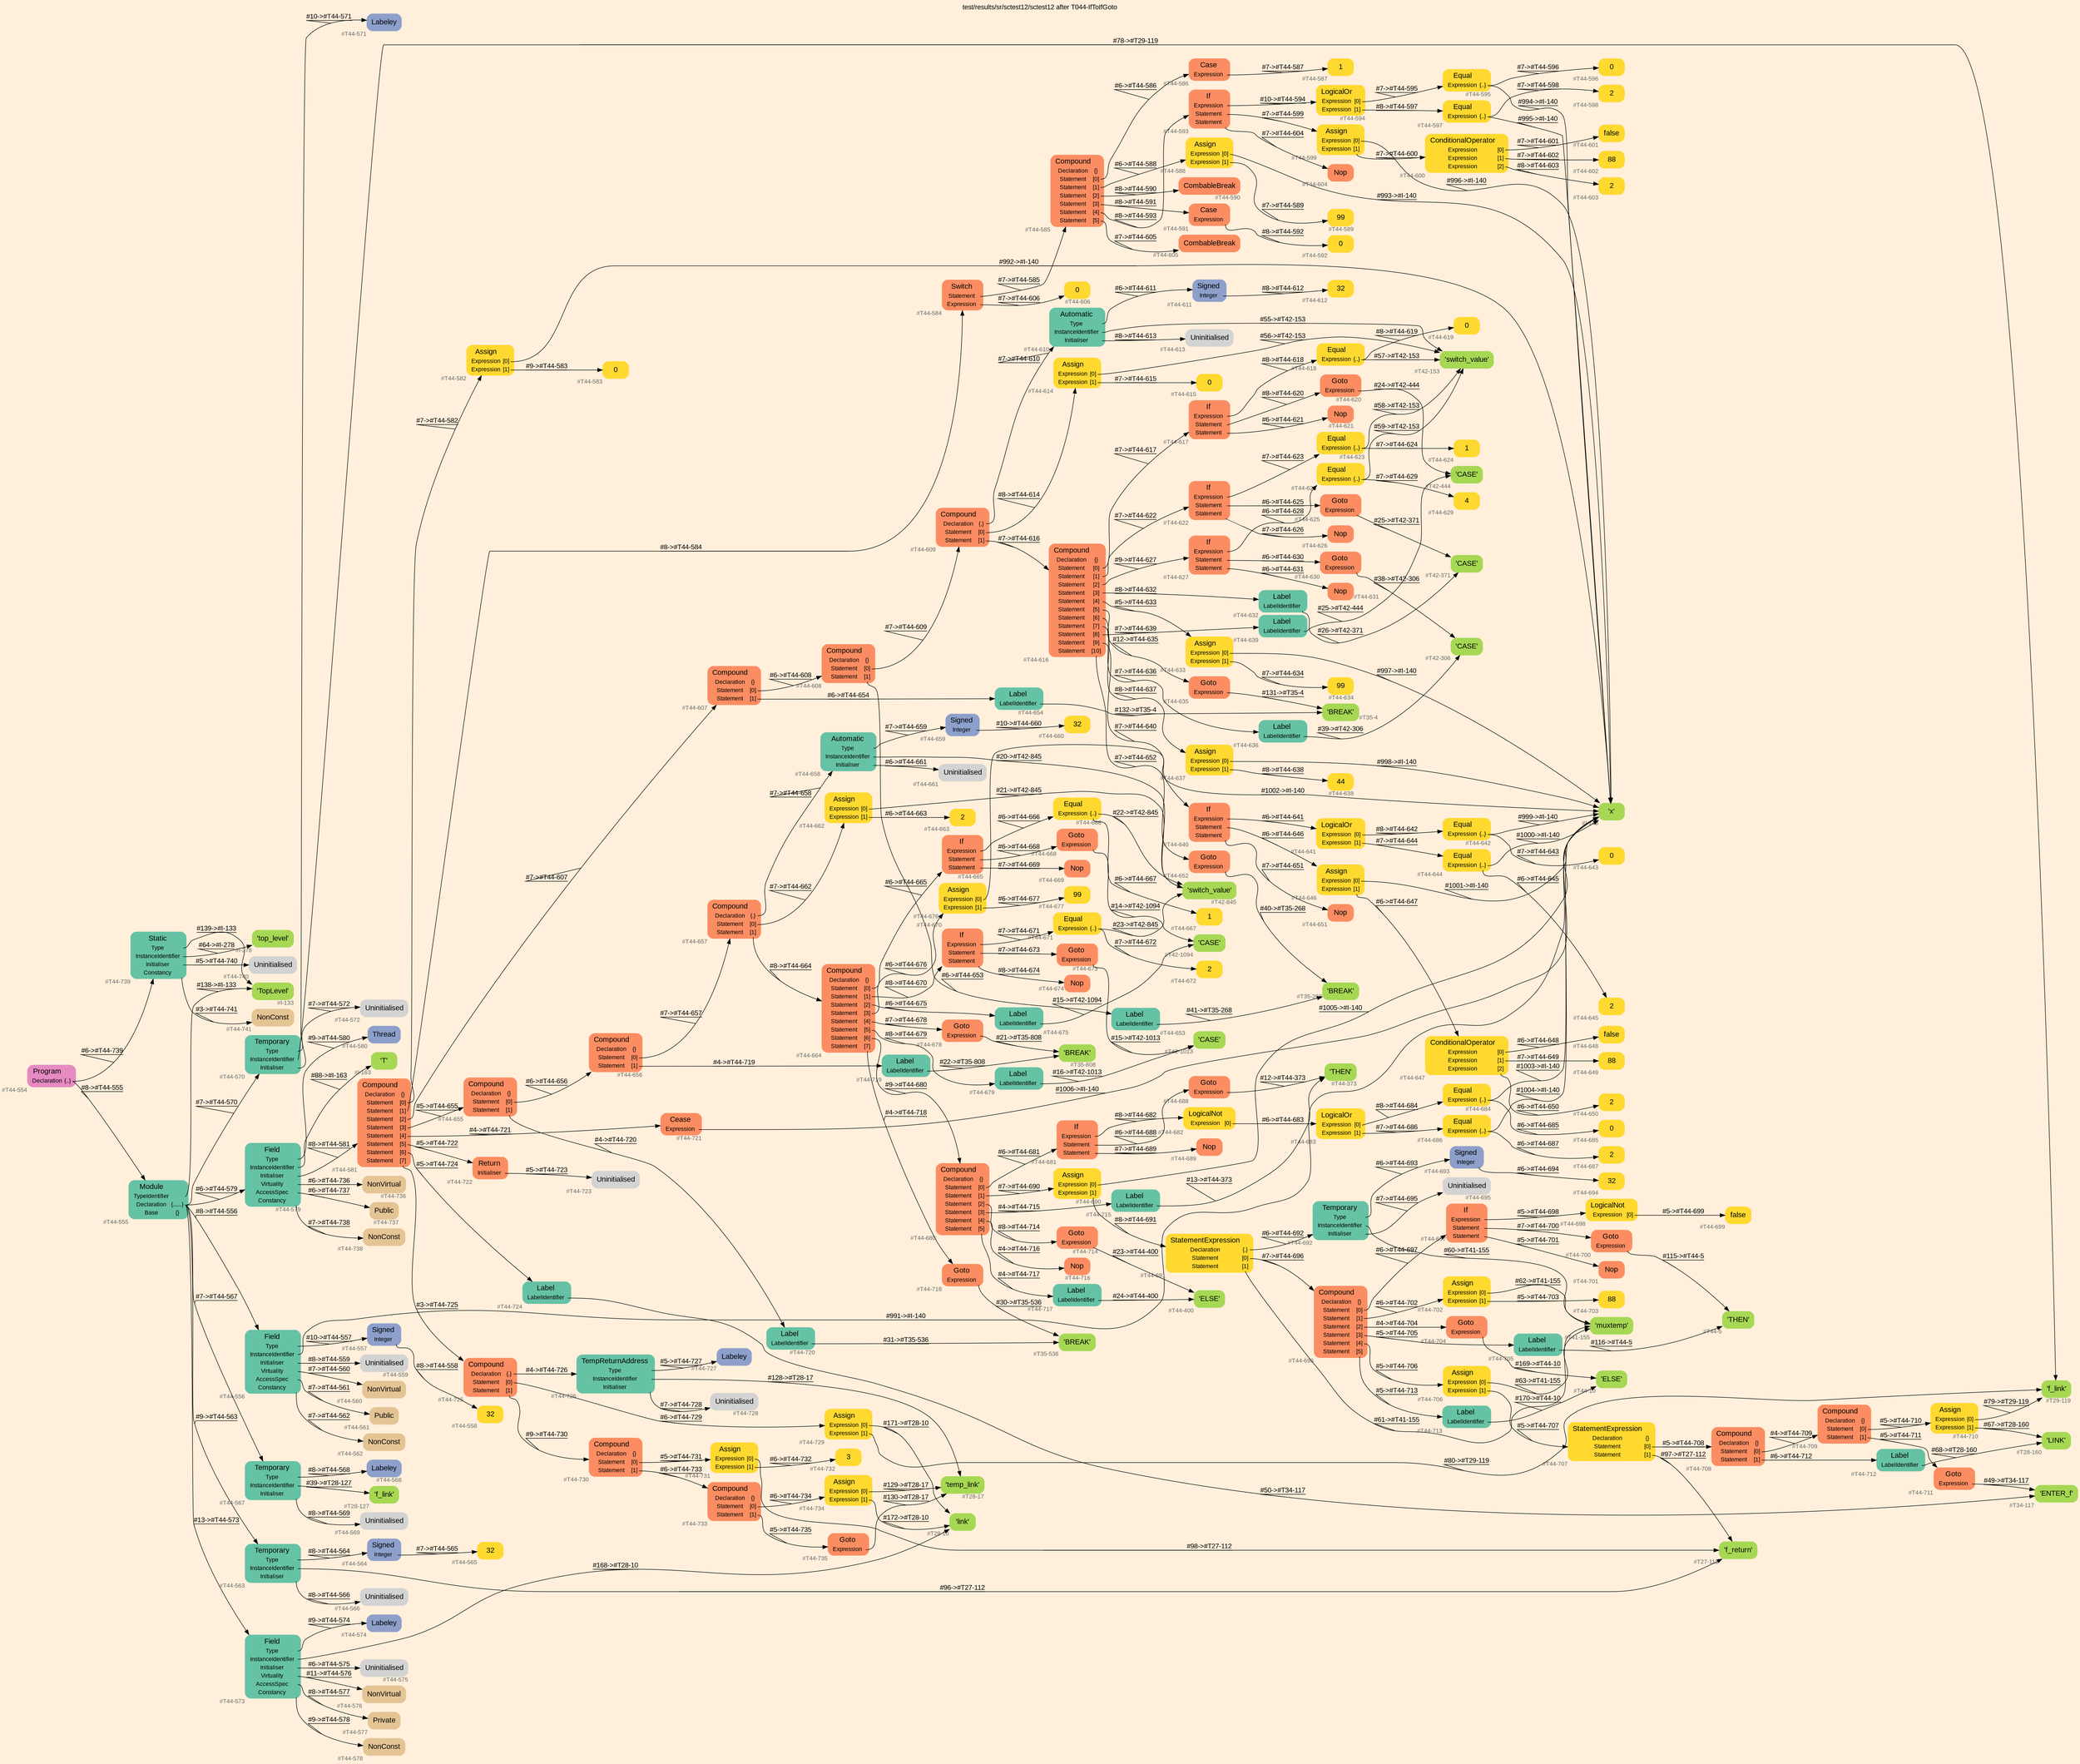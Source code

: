 digraph "test/results/sr/sctest12/sctest12 after T044-IfToIfGoto" {
label = "test/results/sr/sctest12/sctest12 after T044-IfToIfGoto"
labelloc = t
graph [
    rankdir = "LR"
    ranksep = 0.3
    bgcolor = antiquewhite1
    color = black
    fontcolor = black
    fontname = "Arial"
];
node [
    fontname = "Arial"
];
edge [
    fontname = "Arial"
];

// -------------------- node figure --------------------
// -------- block #T44-554 ----------
"#T44-554" [
    fillcolor = "/set28/4"
    xlabel = "#T44-554"
    fontsize = "12"
    fontcolor = grey40
    shape = "plaintext"
    label = <<TABLE BORDER="0" CELLBORDER="0" CELLSPACING="0">
     <TR><TD><FONT COLOR="black" POINT-SIZE="15">Program</FONT></TD></TR>
     <TR><TD><FONT COLOR="black" POINT-SIZE="12">Declaration</FONT></TD><TD PORT="port0"><FONT COLOR="black" POINT-SIZE="12">{..}</FONT></TD></TR>
    </TABLE>>
    style = "rounded,filled"
];

// -------- block #T44-555 ----------
"#T44-555" [
    fillcolor = "/set28/1"
    xlabel = "#T44-555"
    fontsize = "12"
    fontcolor = grey40
    shape = "plaintext"
    label = <<TABLE BORDER="0" CELLBORDER="0" CELLSPACING="0">
     <TR><TD><FONT COLOR="black" POINT-SIZE="15">Module</FONT></TD></TR>
     <TR><TD><FONT COLOR="black" POINT-SIZE="12">TypeIdentifier</FONT></TD><TD PORT="port0"></TD></TR>
     <TR><TD><FONT COLOR="black" POINT-SIZE="12">Declaration</FONT></TD><TD PORT="port1"><FONT COLOR="black" POINT-SIZE="12">{......}</FONT></TD></TR>
     <TR><TD><FONT COLOR="black" POINT-SIZE="12">Base</FONT></TD><TD PORT="port2"><FONT COLOR="black" POINT-SIZE="12">{}</FONT></TD></TR>
    </TABLE>>
    style = "rounded,filled"
];

// -------- block #I-133 ----------
"#I-133" [
    fillcolor = "/set28/5"
    xlabel = "#I-133"
    fontsize = "12"
    fontcolor = grey40
    shape = "plaintext"
    label = <<TABLE BORDER="0" CELLBORDER="0" CELLSPACING="0">
     <TR><TD><FONT COLOR="black" POINT-SIZE="15">'TopLevel'</FONT></TD></TR>
    </TABLE>>
    style = "rounded,filled"
];

// -------- block #T44-556 ----------
"#T44-556" [
    fillcolor = "/set28/1"
    xlabel = "#T44-556"
    fontsize = "12"
    fontcolor = grey40
    shape = "plaintext"
    label = <<TABLE BORDER="0" CELLBORDER="0" CELLSPACING="0">
     <TR><TD><FONT COLOR="black" POINT-SIZE="15">Field</FONT></TD></TR>
     <TR><TD><FONT COLOR="black" POINT-SIZE="12">Type</FONT></TD><TD PORT="port0"></TD></TR>
     <TR><TD><FONT COLOR="black" POINT-SIZE="12">InstanceIdentifier</FONT></TD><TD PORT="port1"></TD></TR>
     <TR><TD><FONT COLOR="black" POINT-SIZE="12">Initialiser</FONT></TD><TD PORT="port2"></TD></TR>
     <TR><TD><FONT COLOR="black" POINT-SIZE="12">Virtuality</FONT></TD><TD PORT="port3"></TD></TR>
     <TR><TD><FONT COLOR="black" POINT-SIZE="12">AccessSpec</FONT></TD><TD PORT="port4"></TD></TR>
     <TR><TD><FONT COLOR="black" POINT-SIZE="12">Constancy</FONT></TD><TD PORT="port5"></TD></TR>
    </TABLE>>
    style = "rounded,filled"
];

// -------- block #T44-557 ----------
"#T44-557" [
    fillcolor = "/set28/3"
    xlabel = "#T44-557"
    fontsize = "12"
    fontcolor = grey40
    shape = "plaintext"
    label = <<TABLE BORDER="0" CELLBORDER="0" CELLSPACING="0">
     <TR><TD><FONT COLOR="black" POINT-SIZE="15">Signed</FONT></TD></TR>
     <TR><TD><FONT COLOR="black" POINT-SIZE="12">Integer</FONT></TD><TD PORT="port0"></TD></TR>
    </TABLE>>
    style = "rounded,filled"
];

// -------- block #T44-558 ----------
"#T44-558" [
    fillcolor = "/set28/6"
    xlabel = "#T44-558"
    fontsize = "12"
    fontcolor = grey40
    shape = "plaintext"
    label = <<TABLE BORDER="0" CELLBORDER="0" CELLSPACING="0">
     <TR><TD><FONT COLOR="black" POINT-SIZE="15">32</FONT></TD></TR>
    </TABLE>>
    style = "rounded,filled"
];

// -------- block #I-140 ----------
"#I-140" [
    fillcolor = "/set28/5"
    xlabel = "#I-140"
    fontsize = "12"
    fontcolor = grey40
    shape = "plaintext"
    label = <<TABLE BORDER="0" CELLBORDER="0" CELLSPACING="0">
     <TR><TD><FONT COLOR="black" POINT-SIZE="15">'x'</FONT></TD></TR>
    </TABLE>>
    style = "rounded,filled"
];

// -------- block #T44-559 ----------
"#T44-559" [
    xlabel = "#T44-559"
    fontsize = "12"
    fontcolor = grey40
    shape = "plaintext"
    label = <<TABLE BORDER="0" CELLBORDER="0" CELLSPACING="0">
     <TR><TD><FONT COLOR="black" POINT-SIZE="15">Uninitialised</FONT></TD></TR>
    </TABLE>>
    style = "rounded,filled"
];

// -------- block #T44-560 ----------
"#T44-560" [
    fillcolor = "/set28/7"
    xlabel = "#T44-560"
    fontsize = "12"
    fontcolor = grey40
    shape = "plaintext"
    label = <<TABLE BORDER="0" CELLBORDER="0" CELLSPACING="0">
     <TR><TD><FONT COLOR="black" POINT-SIZE="15">NonVirtual</FONT></TD></TR>
    </TABLE>>
    style = "rounded,filled"
];

// -------- block #T44-561 ----------
"#T44-561" [
    fillcolor = "/set28/7"
    xlabel = "#T44-561"
    fontsize = "12"
    fontcolor = grey40
    shape = "plaintext"
    label = <<TABLE BORDER="0" CELLBORDER="0" CELLSPACING="0">
     <TR><TD><FONT COLOR="black" POINT-SIZE="15">Public</FONT></TD></TR>
    </TABLE>>
    style = "rounded,filled"
];

// -------- block #T44-562 ----------
"#T44-562" [
    fillcolor = "/set28/7"
    xlabel = "#T44-562"
    fontsize = "12"
    fontcolor = grey40
    shape = "plaintext"
    label = <<TABLE BORDER="0" CELLBORDER="0" CELLSPACING="0">
     <TR><TD><FONT COLOR="black" POINT-SIZE="15">NonConst</FONT></TD></TR>
    </TABLE>>
    style = "rounded,filled"
];

// -------- block #T44-563 ----------
"#T44-563" [
    fillcolor = "/set28/1"
    xlabel = "#T44-563"
    fontsize = "12"
    fontcolor = grey40
    shape = "plaintext"
    label = <<TABLE BORDER="0" CELLBORDER="0" CELLSPACING="0">
     <TR><TD><FONT COLOR="black" POINT-SIZE="15">Temporary</FONT></TD></TR>
     <TR><TD><FONT COLOR="black" POINT-SIZE="12">Type</FONT></TD><TD PORT="port0"></TD></TR>
     <TR><TD><FONT COLOR="black" POINT-SIZE="12">InstanceIdentifier</FONT></TD><TD PORT="port1"></TD></TR>
     <TR><TD><FONT COLOR="black" POINT-SIZE="12">Initialiser</FONT></TD><TD PORT="port2"></TD></TR>
    </TABLE>>
    style = "rounded,filled"
];

// -------- block #T44-564 ----------
"#T44-564" [
    fillcolor = "/set28/3"
    xlabel = "#T44-564"
    fontsize = "12"
    fontcolor = grey40
    shape = "plaintext"
    label = <<TABLE BORDER="0" CELLBORDER="0" CELLSPACING="0">
     <TR><TD><FONT COLOR="black" POINT-SIZE="15">Signed</FONT></TD></TR>
     <TR><TD><FONT COLOR="black" POINT-SIZE="12">Integer</FONT></TD><TD PORT="port0"></TD></TR>
    </TABLE>>
    style = "rounded,filled"
];

// -------- block #T44-565 ----------
"#T44-565" [
    fillcolor = "/set28/6"
    xlabel = "#T44-565"
    fontsize = "12"
    fontcolor = grey40
    shape = "plaintext"
    label = <<TABLE BORDER="0" CELLBORDER="0" CELLSPACING="0">
     <TR><TD><FONT COLOR="black" POINT-SIZE="15">32</FONT></TD></TR>
    </TABLE>>
    style = "rounded,filled"
];

// -------- block #T27-112 ----------
"#T27-112" [
    fillcolor = "/set28/5"
    xlabel = "#T27-112"
    fontsize = "12"
    fontcolor = grey40
    shape = "plaintext"
    label = <<TABLE BORDER="0" CELLBORDER="0" CELLSPACING="0">
     <TR><TD><FONT COLOR="black" POINT-SIZE="15">'f_return'</FONT></TD></TR>
    </TABLE>>
    style = "rounded,filled"
];

// -------- block #T44-566 ----------
"#T44-566" [
    xlabel = "#T44-566"
    fontsize = "12"
    fontcolor = grey40
    shape = "plaintext"
    label = <<TABLE BORDER="0" CELLBORDER="0" CELLSPACING="0">
     <TR><TD><FONT COLOR="black" POINT-SIZE="15">Uninitialised</FONT></TD></TR>
    </TABLE>>
    style = "rounded,filled"
];

// -------- block #T44-567 ----------
"#T44-567" [
    fillcolor = "/set28/1"
    xlabel = "#T44-567"
    fontsize = "12"
    fontcolor = grey40
    shape = "plaintext"
    label = <<TABLE BORDER="0" CELLBORDER="0" CELLSPACING="0">
     <TR><TD><FONT COLOR="black" POINT-SIZE="15">Temporary</FONT></TD></TR>
     <TR><TD><FONT COLOR="black" POINT-SIZE="12">Type</FONT></TD><TD PORT="port0"></TD></TR>
     <TR><TD><FONT COLOR="black" POINT-SIZE="12">InstanceIdentifier</FONT></TD><TD PORT="port1"></TD></TR>
     <TR><TD><FONT COLOR="black" POINT-SIZE="12">Initialiser</FONT></TD><TD PORT="port2"></TD></TR>
    </TABLE>>
    style = "rounded,filled"
];

// -------- block #T44-568 ----------
"#T44-568" [
    fillcolor = "/set28/3"
    xlabel = "#T44-568"
    fontsize = "12"
    fontcolor = grey40
    shape = "plaintext"
    label = <<TABLE BORDER="0" CELLBORDER="0" CELLSPACING="0">
     <TR><TD><FONT COLOR="black" POINT-SIZE="15">Labeley</FONT></TD></TR>
    </TABLE>>
    style = "rounded,filled"
];

// -------- block #T28-127 ----------
"#T28-127" [
    fillcolor = "/set28/5"
    xlabel = "#T28-127"
    fontsize = "12"
    fontcolor = grey40
    shape = "plaintext"
    label = <<TABLE BORDER="0" CELLBORDER="0" CELLSPACING="0">
     <TR><TD><FONT COLOR="black" POINT-SIZE="15">'f_link'</FONT></TD></TR>
    </TABLE>>
    style = "rounded,filled"
];

// -------- block #T44-569 ----------
"#T44-569" [
    xlabel = "#T44-569"
    fontsize = "12"
    fontcolor = grey40
    shape = "plaintext"
    label = <<TABLE BORDER="0" CELLBORDER="0" CELLSPACING="0">
     <TR><TD><FONT COLOR="black" POINT-SIZE="15">Uninitialised</FONT></TD></TR>
    </TABLE>>
    style = "rounded,filled"
];

// -------- block #T44-570 ----------
"#T44-570" [
    fillcolor = "/set28/1"
    xlabel = "#T44-570"
    fontsize = "12"
    fontcolor = grey40
    shape = "plaintext"
    label = <<TABLE BORDER="0" CELLBORDER="0" CELLSPACING="0">
     <TR><TD><FONT COLOR="black" POINT-SIZE="15">Temporary</FONT></TD></TR>
     <TR><TD><FONT COLOR="black" POINT-SIZE="12">Type</FONT></TD><TD PORT="port0"></TD></TR>
     <TR><TD><FONT COLOR="black" POINT-SIZE="12">InstanceIdentifier</FONT></TD><TD PORT="port1"></TD></TR>
     <TR><TD><FONT COLOR="black" POINT-SIZE="12">Initialiser</FONT></TD><TD PORT="port2"></TD></TR>
    </TABLE>>
    style = "rounded,filled"
];

// -------- block #T44-571 ----------
"#T44-571" [
    fillcolor = "/set28/3"
    xlabel = "#T44-571"
    fontsize = "12"
    fontcolor = grey40
    shape = "plaintext"
    label = <<TABLE BORDER="0" CELLBORDER="0" CELLSPACING="0">
     <TR><TD><FONT COLOR="black" POINT-SIZE="15">Labeley</FONT></TD></TR>
    </TABLE>>
    style = "rounded,filled"
];

// -------- block #T29-119 ----------
"#T29-119" [
    fillcolor = "/set28/5"
    xlabel = "#T29-119"
    fontsize = "12"
    fontcolor = grey40
    shape = "plaintext"
    label = <<TABLE BORDER="0" CELLBORDER="0" CELLSPACING="0">
     <TR><TD><FONT COLOR="black" POINT-SIZE="15">'f_link'</FONT></TD></TR>
    </TABLE>>
    style = "rounded,filled"
];

// -------- block #T44-572 ----------
"#T44-572" [
    xlabel = "#T44-572"
    fontsize = "12"
    fontcolor = grey40
    shape = "plaintext"
    label = <<TABLE BORDER="0" CELLBORDER="0" CELLSPACING="0">
     <TR><TD><FONT COLOR="black" POINT-SIZE="15">Uninitialised</FONT></TD></TR>
    </TABLE>>
    style = "rounded,filled"
];

// -------- block #T44-573 ----------
"#T44-573" [
    fillcolor = "/set28/1"
    xlabel = "#T44-573"
    fontsize = "12"
    fontcolor = grey40
    shape = "plaintext"
    label = <<TABLE BORDER="0" CELLBORDER="0" CELLSPACING="0">
     <TR><TD><FONT COLOR="black" POINT-SIZE="15">Field</FONT></TD></TR>
     <TR><TD><FONT COLOR="black" POINT-SIZE="12">Type</FONT></TD><TD PORT="port0"></TD></TR>
     <TR><TD><FONT COLOR="black" POINT-SIZE="12">InstanceIdentifier</FONT></TD><TD PORT="port1"></TD></TR>
     <TR><TD><FONT COLOR="black" POINT-SIZE="12">Initialiser</FONT></TD><TD PORT="port2"></TD></TR>
     <TR><TD><FONT COLOR="black" POINT-SIZE="12">Virtuality</FONT></TD><TD PORT="port3"></TD></TR>
     <TR><TD><FONT COLOR="black" POINT-SIZE="12">AccessSpec</FONT></TD><TD PORT="port4"></TD></TR>
     <TR><TD><FONT COLOR="black" POINT-SIZE="12">Constancy</FONT></TD><TD PORT="port5"></TD></TR>
    </TABLE>>
    style = "rounded,filled"
];

// -------- block #T44-574 ----------
"#T44-574" [
    fillcolor = "/set28/3"
    xlabel = "#T44-574"
    fontsize = "12"
    fontcolor = grey40
    shape = "plaintext"
    label = <<TABLE BORDER="0" CELLBORDER="0" CELLSPACING="0">
     <TR><TD><FONT COLOR="black" POINT-SIZE="15">Labeley</FONT></TD></TR>
    </TABLE>>
    style = "rounded,filled"
];

// -------- block #T28-10 ----------
"#T28-10" [
    fillcolor = "/set28/5"
    xlabel = "#T28-10"
    fontsize = "12"
    fontcolor = grey40
    shape = "plaintext"
    label = <<TABLE BORDER="0" CELLBORDER="0" CELLSPACING="0">
     <TR><TD><FONT COLOR="black" POINT-SIZE="15">'link'</FONT></TD></TR>
    </TABLE>>
    style = "rounded,filled"
];

// -------- block #T44-575 ----------
"#T44-575" [
    xlabel = "#T44-575"
    fontsize = "12"
    fontcolor = grey40
    shape = "plaintext"
    label = <<TABLE BORDER="0" CELLBORDER="0" CELLSPACING="0">
     <TR><TD><FONT COLOR="black" POINT-SIZE="15">Uninitialised</FONT></TD></TR>
    </TABLE>>
    style = "rounded,filled"
];

// -------- block #T44-576 ----------
"#T44-576" [
    fillcolor = "/set28/7"
    xlabel = "#T44-576"
    fontsize = "12"
    fontcolor = grey40
    shape = "plaintext"
    label = <<TABLE BORDER="0" CELLBORDER="0" CELLSPACING="0">
     <TR><TD><FONT COLOR="black" POINT-SIZE="15">NonVirtual</FONT></TD></TR>
    </TABLE>>
    style = "rounded,filled"
];

// -------- block #T44-577 ----------
"#T44-577" [
    fillcolor = "/set28/7"
    xlabel = "#T44-577"
    fontsize = "12"
    fontcolor = grey40
    shape = "plaintext"
    label = <<TABLE BORDER="0" CELLBORDER="0" CELLSPACING="0">
     <TR><TD><FONT COLOR="black" POINT-SIZE="15">Private</FONT></TD></TR>
    </TABLE>>
    style = "rounded,filled"
];

// -------- block #T44-578 ----------
"#T44-578" [
    fillcolor = "/set28/7"
    xlabel = "#T44-578"
    fontsize = "12"
    fontcolor = grey40
    shape = "plaintext"
    label = <<TABLE BORDER="0" CELLBORDER="0" CELLSPACING="0">
     <TR><TD><FONT COLOR="black" POINT-SIZE="15">NonConst</FONT></TD></TR>
    </TABLE>>
    style = "rounded,filled"
];

// -------- block #T44-579 ----------
"#T44-579" [
    fillcolor = "/set28/1"
    xlabel = "#T44-579"
    fontsize = "12"
    fontcolor = grey40
    shape = "plaintext"
    label = <<TABLE BORDER="0" CELLBORDER="0" CELLSPACING="0">
     <TR><TD><FONT COLOR="black" POINT-SIZE="15">Field</FONT></TD></TR>
     <TR><TD><FONT COLOR="black" POINT-SIZE="12">Type</FONT></TD><TD PORT="port0"></TD></TR>
     <TR><TD><FONT COLOR="black" POINT-SIZE="12">InstanceIdentifier</FONT></TD><TD PORT="port1"></TD></TR>
     <TR><TD><FONT COLOR="black" POINT-SIZE="12">Initialiser</FONT></TD><TD PORT="port2"></TD></TR>
     <TR><TD><FONT COLOR="black" POINT-SIZE="12">Virtuality</FONT></TD><TD PORT="port3"></TD></TR>
     <TR><TD><FONT COLOR="black" POINT-SIZE="12">AccessSpec</FONT></TD><TD PORT="port4"></TD></TR>
     <TR><TD><FONT COLOR="black" POINT-SIZE="12">Constancy</FONT></TD><TD PORT="port5"></TD></TR>
    </TABLE>>
    style = "rounded,filled"
];

// -------- block #T44-580 ----------
"#T44-580" [
    fillcolor = "/set28/3"
    xlabel = "#T44-580"
    fontsize = "12"
    fontcolor = grey40
    shape = "plaintext"
    label = <<TABLE BORDER="0" CELLBORDER="0" CELLSPACING="0">
     <TR><TD><FONT COLOR="black" POINT-SIZE="15">Thread</FONT></TD></TR>
    </TABLE>>
    style = "rounded,filled"
];

// -------- block #I-163 ----------
"#I-163" [
    fillcolor = "/set28/5"
    xlabel = "#I-163"
    fontsize = "12"
    fontcolor = grey40
    shape = "plaintext"
    label = <<TABLE BORDER="0" CELLBORDER="0" CELLSPACING="0">
     <TR><TD><FONT COLOR="black" POINT-SIZE="15">'T'</FONT></TD></TR>
    </TABLE>>
    style = "rounded,filled"
];

// -------- block #T44-581 ----------
"#T44-581" [
    fillcolor = "/set28/2"
    xlabel = "#T44-581"
    fontsize = "12"
    fontcolor = grey40
    shape = "plaintext"
    label = <<TABLE BORDER="0" CELLBORDER="0" CELLSPACING="0">
     <TR><TD><FONT COLOR="black" POINT-SIZE="15">Compound</FONT></TD></TR>
     <TR><TD><FONT COLOR="black" POINT-SIZE="12">Declaration</FONT></TD><TD PORT="port0"><FONT COLOR="black" POINT-SIZE="12">{}</FONT></TD></TR>
     <TR><TD><FONT COLOR="black" POINT-SIZE="12">Statement</FONT></TD><TD PORT="port1"><FONT COLOR="black" POINT-SIZE="12">[0]</FONT></TD></TR>
     <TR><TD><FONT COLOR="black" POINT-SIZE="12">Statement</FONT></TD><TD PORT="port2"><FONT COLOR="black" POINT-SIZE="12">[1]</FONT></TD></TR>
     <TR><TD><FONT COLOR="black" POINT-SIZE="12">Statement</FONT></TD><TD PORT="port3"><FONT COLOR="black" POINT-SIZE="12">[2]</FONT></TD></TR>
     <TR><TD><FONT COLOR="black" POINT-SIZE="12">Statement</FONT></TD><TD PORT="port4"><FONT COLOR="black" POINT-SIZE="12">[3]</FONT></TD></TR>
     <TR><TD><FONT COLOR="black" POINT-SIZE="12">Statement</FONT></TD><TD PORT="port5"><FONT COLOR="black" POINT-SIZE="12">[4]</FONT></TD></TR>
     <TR><TD><FONT COLOR="black" POINT-SIZE="12">Statement</FONT></TD><TD PORT="port6"><FONT COLOR="black" POINT-SIZE="12">[5]</FONT></TD></TR>
     <TR><TD><FONT COLOR="black" POINT-SIZE="12">Statement</FONT></TD><TD PORT="port7"><FONT COLOR="black" POINT-SIZE="12">[6]</FONT></TD></TR>
     <TR><TD><FONT COLOR="black" POINT-SIZE="12">Statement</FONT></TD><TD PORT="port8"><FONT COLOR="black" POINT-SIZE="12">[7]</FONT></TD></TR>
    </TABLE>>
    style = "rounded,filled"
];

// -------- block #T44-582 ----------
"#T44-582" [
    fillcolor = "/set28/6"
    xlabel = "#T44-582"
    fontsize = "12"
    fontcolor = grey40
    shape = "plaintext"
    label = <<TABLE BORDER="0" CELLBORDER="0" CELLSPACING="0">
     <TR><TD><FONT COLOR="black" POINT-SIZE="15">Assign</FONT></TD></TR>
     <TR><TD><FONT COLOR="black" POINT-SIZE="12">Expression</FONT></TD><TD PORT="port0"><FONT COLOR="black" POINT-SIZE="12">[0]</FONT></TD></TR>
     <TR><TD><FONT COLOR="black" POINT-SIZE="12">Expression</FONT></TD><TD PORT="port1"><FONT COLOR="black" POINT-SIZE="12">[1]</FONT></TD></TR>
    </TABLE>>
    style = "rounded,filled"
];

// -------- block #T44-583 ----------
"#T44-583" [
    fillcolor = "/set28/6"
    xlabel = "#T44-583"
    fontsize = "12"
    fontcolor = grey40
    shape = "plaintext"
    label = <<TABLE BORDER="0" CELLBORDER="0" CELLSPACING="0">
     <TR><TD><FONT COLOR="black" POINT-SIZE="15">0</FONT></TD></TR>
    </TABLE>>
    style = "rounded,filled"
];

// -------- block #T44-584 ----------
"#T44-584" [
    fillcolor = "/set28/2"
    xlabel = "#T44-584"
    fontsize = "12"
    fontcolor = grey40
    shape = "plaintext"
    label = <<TABLE BORDER="0" CELLBORDER="0" CELLSPACING="0">
     <TR><TD><FONT COLOR="black" POINT-SIZE="15">Switch</FONT></TD></TR>
     <TR><TD><FONT COLOR="black" POINT-SIZE="12">Statement</FONT></TD><TD PORT="port0"></TD></TR>
     <TR><TD><FONT COLOR="black" POINT-SIZE="12">Expression</FONT></TD><TD PORT="port1"></TD></TR>
    </TABLE>>
    style = "rounded,filled"
];

// -------- block #T44-585 ----------
"#T44-585" [
    fillcolor = "/set28/2"
    xlabel = "#T44-585"
    fontsize = "12"
    fontcolor = grey40
    shape = "plaintext"
    label = <<TABLE BORDER="0" CELLBORDER="0" CELLSPACING="0">
     <TR><TD><FONT COLOR="black" POINT-SIZE="15">Compound</FONT></TD></TR>
     <TR><TD><FONT COLOR="black" POINT-SIZE="12">Declaration</FONT></TD><TD PORT="port0"><FONT COLOR="black" POINT-SIZE="12">{}</FONT></TD></TR>
     <TR><TD><FONT COLOR="black" POINT-SIZE="12">Statement</FONT></TD><TD PORT="port1"><FONT COLOR="black" POINT-SIZE="12">[0]</FONT></TD></TR>
     <TR><TD><FONT COLOR="black" POINT-SIZE="12">Statement</FONT></TD><TD PORT="port2"><FONT COLOR="black" POINT-SIZE="12">[1]</FONT></TD></TR>
     <TR><TD><FONT COLOR="black" POINT-SIZE="12">Statement</FONT></TD><TD PORT="port3"><FONT COLOR="black" POINT-SIZE="12">[2]</FONT></TD></TR>
     <TR><TD><FONT COLOR="black" POINT-SIZE="12">Statement</FONT></TD><TD PORT="port4"><FONT COLOR="black" POINT-SIZE="12">[3]</FONT></TD></TR>
     <TR><TD><FONT COLOR="black" POINT-SIZE="12">Statement</FONT></TD><TD PORT="port5"><FONT COLOR="black" POINT-SIZE="12">[4]</FONT></TD></TR>
     <TR><TD><FONT COLOR="black" POINT-SIZE="12">Statement</FONT></TD><TD PORT="port6"><FONT COLOR="black" POINT-SIZE="12">[5]</FONT></TD></TR>
    </TABLE>>
    style = "rounded,filled"
];

// -------- block #T44-586 ----------
"#T44-586" [
    fillcolor = "/set28/2"
    xlabel = "#T44-586"
    fontsize = "12"
    fontcolor = grey40
    shape = "plaintext"
    label = <<TABLE BORDER="0" CELLBORDER="0" CELLSPACING="0">
     <TR><TD><FONT COLOR="black" POINT-SIZE="15">Case</FONT></TD></TR>
     <TR><TD><FONT COLOR="black" POINT-SIZE="12">Expression</FONT></TD><TD PORT="port0"></TD></TR>
    </TABLE>>
    style = "rounded,filled"
];

// -------- block #T44-587 ----------
"#T44-587" [
    fillcolor = "/set28/6"
    xlabel = "#T44-587"
    fontsize = "12"
    fontcolor = grey40
    shape = "plaintext"
    label = <<TABLE BORDER="0" CELLBORDER="0" CELLSPACING="0">
     <TR><TD><FONT COLOR="black" POINT-SIZE="15">1</FONT></TD></TR>
    </TABLE>>
    style = "rounded,filled"
];

// -------- block #T44-588 ----------
"#T44-588" [
    fillcolor = "/set28/6"
    xlabel = "#T44-588"
    fontsize = "12"
    fontcolor = grey40
    shape = "plaintext"
    label = <<TABLE BORDER="0" CELLBORDER="0" CELLSPACING="0">
     <TR><TD><FONT COLOR="black" POINT-SIZE="15">Assign</FONT></TD></TR>
     <TR><TD><FONT COLOR="black" POINT-SIZE="12">Expression</FONT></TD><TD PORT="port0"><FONT COLOR="black" POINT-SIZE="12">[0]</FONT></TD></TR>
     <TR><TD><FONT COLOR="black" POINT-SIZE="12">Expression</FONT></TD><TD PORT="port1"><FONT COLOR="black" POINT-SIZE="12">[1]</FONT></TD></TR>
    </TABLE>>
    style = "rounded,filled"
];

// -------- block #T44-589 ----------
"#T44-589" [
    fillcolor = "/set28/6"
    xlabel = "#T44-589"
    fontsize = "12"
    fontcolor = grey40
    shape = "plaintext"
    label = <<TABLE BORDER="0" CELLBORDER="0" CELLSPACING="0">
     <TR><TD><FONT COLOR="black" POINT-SIZE="15">99</FONT></TD></TR>
    </TABLE>>
    style = "rounded,filled"
];

// -------- block #T44-590 ----------
"#T44-590" [
    fillcolor = "/set28/2"
    xlabel = "#T44-590"
    fontsize = "12"
    fontcolor = grey40
    shape = "plaintext"
    label = <<TABLE BORDER="0" CELLBORDER="0" CELLSPACING="0">
     <TR><TD><FONT COLOR="black" POINT-SIZE="15">CombableBreak</FONT></TD></TR>
    </TABLE>>
    style = "rounded,filled"
];

// -------- block #T44-591 ----------
"#T44-591" [
    fillcolor = "/set28/2"
    xlabel = "#T44-591"
    fontsize = "12"
    fontcolor = grey40
    shape = "plaintext"
    label = <<TABLE BORDER="0" CELLBORDER="0" CELLSPACING="0">
     <TR><TD><FONT COLOR="black" POINT-SIZE="15">Case</FONT></TD></TR>
     <TR><TD><FONT COLOR="black" POINT-SIZE="12">Expression</FONT></TD><TD PORT="port0"></TD></TR>
    </TABLE>>
    style = "rounded,filled"
];

// -------- block #T44-592 ----------
"#T44-592" [
    fillcolor = "/set28/6"
    xlabel = "#T44-592"
    fontsize = "12"
    fontcolor = grey40
    shape = "plaintext"
    label = <<TABLE BORDER="0" CELLBORDER="0" CELLSPACING="0">
     <TR><TD><FONT COLOR="black" POINT-SIZE="15">0</FONT></TD></TR>
    </TABLE>>
    style = "rounded,filled"
];

// -------- block #T44-593 ----------
"#T44-593" [
    fillcolor = "/set28/2"
    xlabel = "#T44-593"
    fontsize = "12"
    fontcolor = grey40
    shape = "plaintext"
    label = <<TABLE BORDER="0" CELLBORDER="0" CELLSPACING="0">
     <TR><TD><FONT COLOR="black" POINT-SIZE="15">If</FONT></TD></TR>
     <TR><TD><FONT COLOR="black" POINT-SIZE="12">Expression</FONT></TD><TD PORT="port0"></TD></TR>
     <TR><TD><FONT COLOR="black" POINT-SIZE="12">Statement</FONT></TD><TD PORT="port1"></TD></TR>
     <TR><TD><FONT COLOR="black" POINT-SIZE="12">Statement</FONT></TD><TD PORT="port2"></TD></TR>
    </TABLE>>
    style = "rounded,filled"
];

// -------- block #T44-594 ----------
"#T44-594" [
    fillcolor = "/set28/6"
    xlabel = "#T44-594"
    fontsize = "12"
    fontcolor = grey40
    shape = "plaintext"
    label = <<TABLE BORDER="0" CELLBORDER="0" CELLSPACING="0">
     <TR><TD><FONT COLOR="black" POINT-SIZE="15">LogicalOr</FONT></TD></TR>
     <TR><TD><FONT COLOR="black" POINT-SIZE="12">Expression</FONT></TD><TD PORT="port0"><FONT COLOR="black" POINT-SIZE="12">[0]</FONT></TD></TR>
     <TR><TD><FONT COLOR="black" POINT-SIZE="12">Expression</FONT></TD><TD PORT="port1"><FONT COLOR="black" POINT-SIZE="12">[1]</FONT></TD></TR>
    </TABLE>>
    style = "rounded,filled"
];

// -------- block #T44-595 ----------
"#T44-595" [
    fillcolor = "/set28/6"
    xlabel = "#T44-595"
    fontsize = "12"
    fontcolor = grey40
    shape = "plaintext"
    label = <<TABLE BORDER="0" CELLBORDER="0" CELLSPACING="0">
     <TR><TD><FONT COLOR="black" POINT-SIZE="15">Equal</FONT></TD></TR>
     <TR><TD><FONT COLOR="black" POINT-SIZE="12">Expression</FONT></TD><TD PORT="port0"><FONT COLOR="black" POINT-SIZE="12">{..}</FONT></TD></TR>
    </TABLE>>
    style = "rounded,filled"
];

// -------- block #T44-596 ----------
"#T44-596" [
    fillcolor = "/set28/6"
    xlabel = "#T44-596"
    fontsize = "12"
    fontcolor = grey40
    shape = "plaintext"
    label = <<TABLE BORDER="0" CELLBORDER="0" CELLSPACING="0">
     <TR><TD><FONT COLOR="black" POINT-SIZE="15">0</FONT></TD></TR>
    </TABLE>>
    style = "rounded,filled"
];

// -------- block #T44-597 ----------
"#T44-597" [
    fillcolor = "/set28/6"
    xlabel = "#T44-597"
    fontsize = "12"
    fontcolor = grey40
    shape = "plaintext"
    label = <<TABLE BORDER="0" CELLBORDER="0" CELLSPACING="0">
     <TR><TD><FONT COLOR="black" POINT-SIZE="15">Equal</FONT></TD></TR>
     <TR><TD><FONT COLOR="black" POINT-SIZE="12">Expression</FONT></TD><TD PORT="port0"><FONT COLOR="black" POINT-SIZE="12">{..}</FONT></TD></TR>
    </TABLE>>
    style = "rounded,filled"
];

// -------- block #T44-598 ----------
"#T44-598" [
    fillcolor = "/set28/6"
    xlabel = "#T44-598"
    fontsize = "12"
    fontcolor = grey40
    shape = "plaintext"
    label = <<TABLE BORDER="0" CELLBORDER="0" CELLSPACING="0">
     <TR><TD><FONT COLOR="black" POINT-SIZE="15">2</FONT></TD></TR>
    </TABLE>>
    style = "rounded,filled"
];

// -------- block #T44-599 ----------
"#T44-599" [
    fillcolor = "/set28/6"
    xlabel = "#T44-599"
    fontsize = "12"
    fontcolor = grey40
    shape = "plaintext"
    label = <<TABLE BORDER="0" CELLBORDER="0" CELLSPACING="0">
     <TR><TD><FONT COLOR="black" POINT-SIZE="15">Assign</FONT></TD></TR>
     <TR><TD><FONT COLOR="black" POINT-SIZE="12">Expression</FONT></TD><TD PORT="port0"><FONT COLOR="black" POINT-SIZE="12">[0]</FONT></TD></TR>
     <TR><TD><FONT COLOR="black" POINT-SIZE="12">Expression</FONT></TD><TD PORT="port1"><FONT COLOR="black" POINT-SIZE="12">[1]</FONT></TD></TR>
    </TABLE>>
    style = "rounded,filled"
];

// -------- block #T44-600 ----------
"#T44-600" [
    fillcolor = "/set28/6"
    xlabel = "#T44-600"
    fontsize = "12"
    fontcolor = grey40
    shape = "plaintext"
    label = <<TABLE BORDER="0" CELLBORDER="0" CELLSPACING="0">
     <TR><TD><FONT COLOR="black" POINT-SIZE="15">ConditionalOperator</FONT></TD></TR>
     <TR><TD><FONT COLOR="black" POINT-SIZE="12">Expression</FONT></TD><TD PORT="port0"><FONT COLOR="black" POINT-SIZE="12">[0]</FONT></TD></TR>
     <TR><TD><FONT COLOR="black" POINT-SIZE="12">Expression</FONT></TD><TD PORT="port1"><FONT COLOR="black" POINT-SIZE="12">[1]</FONT></TD></TR>
     <TR><TD><FONT COLOR="black" POINT-SIZE="12">Expression</FONT></TD><TD PORT="port2"><FONT COLOR="black" POINT-SIZE="12">[2]</FONT></TD></TR>
    </TABLE>>
    style = "rounded,filled"
];

// -------- block #T44-601 ----------
"#T44-601" [
    fillcolor = "/set28/6"
    xlabel = "#T44-601"
    fontsize = "12"
    fontcolor = grey40
    shape = "plaintext"
    label = <<TABLE BORDER="0" CELLBORDER="0" CELLSPACING="0">
     <TR><TD><FONT COLOR="black" POINT-SIZE="15">false</FONT></TD></TR>
    </TABLE>>
    style = "rounded,filled"
];

// -------- block #T44-602 ----------
"#T44-602" [
    fillcolor = "/set28/6"
    xlabel = "#T44-602"
    fontsize = "12"
    fontcolor = grey40
    shape = "plaintext"
    label = <<TABLE BORDER="0" CELLBORDER="0" CELLSPACING="0">
     <TR><TD><FONT COLOR="black" POINT-SIZE="15">88</FONT></TD></TR>
    </TABLE>>
    style = "rounded,filled"
];

// -------- block #T44-603 ----------
"#T44-603" [
    fillcolor = "/set28/6"
    xlabel = "#T44-603"
    fontsize = "12"
    fontcolor = grey40
    shape = "plaintext"
    label = <<TABLE BORDER="0" CELLBORDER="0" CELLSPACING="0">
     <TR><TD><FONT COLOR="black" POINT-SIZE="15">2</FONT></TD></TR>
    </TABLE>>
    style = "rounded,filled"
];

// -------- block #T44-604 ----------
"#T44-604" [
    fillcolor = "/set28/2"
    xlabel = "#T44-604"
    fontsize = "12"
    fontcolor = grey40
    shape = "plaintext"
    label = <<TABLE BORDER="0" CELLBORDER="0" CELLSPACING="0">
     <TR><TD><FONT COLOR="black" POINT-SIZE="15">Nop</FONT></TD></TR>
    </TABLE>>
    style = "rounded,filled"
];

// -------- block #T44-605 ----------
"#T44-605" [
    fillcolor = "/set28/2"
    xlabel = "#T44-605"
    fontsize = "12"
    fontcolor = grey40
    shape = "plaintext"
    label = <<TABLE BORDER="0" CELLBORDER="0" CELLSPACING="0">
     <TR><TD><FONT COLOR="black" POINT-SIZE="15">CombableBreak</FONT></TD></TR>
    </TABLE>>
    style = "rounded,filled"
];

// -------- block #T44-606 ----------
"#T44-606" [
    fillcolor = "/set28/6"
    xlabel = "#T44-606"
    fontsize = "12"
    fontcolor = grey40
    shape = "plaintext"
    label = <<TABLE BORDER="0" CELLBORDER="0" CELLSPACING="0">
     <TR><TD><FONT COLOR="black" POINT-SIZE="15">0</FONT></TD></TR>
    </TABLE>>
    style = "rounded,filled"
];

// -------- block #T44-607 ----------
"#T44-607" [
    fillcolor = "/set28/2"
    xlabel = "#T44-607"
    fontsize = "12"
    fontcolor = grey40
    shape = "plaintext"
    label = <<TABLE BORDER="0" CELLBORDER="0" CELLSPACING="0">
     <TR><TD><FONT COLOR="black" POINT-SIZE="15">Compound</FONT></TD></TR>
     <TR><TD><FONT COLOR="black" POINT-SIZE="12">Declaration</FONT></TD><TD PORT="port0"><FONT COLOR="black" POINT-SIZE="12">{}</FONT></TD></TR>
     <TR><TD><FONT COLOR="black" POINT-SIZE="12">Statement</FONT></TD><TD PORT="port1"><FONT COLOR="black" POINT-SIZE="12">[0]</FONT></TD></TR>
     <TR><TD><FONT COLOR="black" POINT-SIZE="12">Statement</FONT></TD><TD PORT="port2"><FONT COLOR="black" POINT-SIZE="12">[1]</FONT></TD></TR>
    </TABLE>>
    style = "rounded,filled"
];

// -------- block #T44-608 ----------
"#T44-608" [
    fillcolor = "/set28/2"
    xlabel = "#T44-608"
    fontsize = "12"
    fontcolor = grey40
    shape = "plaintext"
    label = <<TABLE BORDER="0" CELLBORDER="0" CELLSPACING="0">
     <TR><TD><FONT COLOR="black" POINT-SIZE="15">Compound</FONT></TD></TR>
     <TR><TD><FONT COLOR="black" POINT-SIZE="12">Declaration</FONT></TD><TD PORT="port0"><FONT COLOR="black" POINT-SIZE="12">{}</FONT></TD></TR>
     <TR><TD><FONT COLOR="black" POINT-SIZE="12">Statement</FONT></TD><TD PORT="port1"><FONT COLOR="black" POINT-SIZE="12">[0]</FONT></TD></TR>
     <TR><TD><FONT COLOR="black" POINT-SIZE="12">Statement</FONT></TD><TD PORT="port2"><FONT COLOR="black" POINT-SIZE="12">[1]</FONT></TD></TR>
    </TABLE>>
    style = "rounded,filled"
];

// -------- block #T44-609 ----------
"#T44-609" [
    fillcolor = "/set28/2"
    xlabel = "#T44-609"
    fontsize = "12"
    fontcolor = grey40
    shape = "plaintext"
    label = <<TABLE BORDER="0" CELLBORDER="0" CELLSPACING="0">
     <TR><TD><FONT COLOR="black" POINT-SIZE="15">Compound</FONT></TD></TR>
     <TR><TD><FONT COLOR="black" POINT-SIZE="12">Declaration</FONT></TD><TD PORT="port0"><FONT COLOR="black" POINT-SIZE="12">{.}</FONT></TD></TR>
     <TR><TD><FONT COLOR="black" POINT-SIZE="12">Statement</FONT></TD><TD PORT="port1"><FONT COLOR="black" POINT-SIZE="12">[0]</FONT></TD></TR>
     <TR><TD><FONT COLOR="black" POINT-SIZE="12">Statement</FONT></TD><TD PORT="port2"><FONT COLOR="black" POINT-SIZE="12">[1]</FONT></TD></TR>
    </TABLE>>
    style = "rounded,filled"
];

// -------- block #T44-610 ----------
"#T44-610" [
    fillcolor = "/set28/1"
    xlabel = "#T44-610"
    fontsize = "12"
    fontcolor = grey40
    shape = "plaintext"
    label = <<TABLE BORDER="0" CELLBORDER="0" CELLSPACING="0">
     <TR><TD><FONT COLOR="black" POINT-SIZE="15">Automatic</FONT></TD></TR>
     <TR><TD><FONT COLOR="black" POINT-SIZE="12">Type</FONT></TD><TD PORT="port0"></TD></TR>
     <TR><TD><FONT COLOR="black" POINT-SIZE="12">InstanceIdentifier</FONT></TD><TD PORT="port1"></TD></TR>
     <TR><TD><FONT COLOR="black" POINT-SIZE="12">Initialiser</FONT></TD><TD PORT="port2"></TD></TR>
    </TABLE>>
    style = "rounded,filled"
];

// -------- block #T44-611 ----------
"#T44-611" [
    fillcolor = "/set28/3"
    xlabel = "#T44-611"
    fontsize = "12"
    fontcolor = grey40
    shape = "plaintext"
    label = <<TABLE BORDER="0" CELLBORDER="0" CELLSPACING="0">
     <TR><TD><FONT COLOR="black" POINT-SIZE="15">Signed</FONT></TD></TR>
     <TR><TD><FONT COLOR="black" POINT-SIZE="12">Integer</FONT></TD><TD PORT="port0"></TD></TR>
    </TABLE>>
    style = "rounded,filled"
];

// -------- block #T44-612 ----------
"#T44-612" [
    fillcolor = "/set28/6"
    xlabel = "#T44-612"
    fontsize = "12"
    fontcolor = grey40
    shape = "plaintext"
    label = <<TABLE BORDER="0" CELLBORDER="0" CELLSPACING="0">
     <TR><TD><FONT COLOR="black" POINT-SIZE="15">32</FONT></TD></TR>
    </TABLE>>
    style = "rounded,filled"
];

// -------- block #T42-153 ----------
"#T42-153" [
    fillcolor = "/set28/5"
    xlabel = "#T42-153"
    fontsize = "12"
    fontcolor = grey40
    shape = "plaintext"
    label = <<TABLE BORDER="0" CELLBORDER="0" CELLSPACING="0">
     <TR><TD><FONT COLOR="black" POINT-SIZE="15">'switch_value'</FONT></TD></TR>
    </TABLE>>
    style = "rounded,filled"
];

// -------- block #T44-613 ----------
"#T44-613" [
    xlabel = "#T44-613"
    fontsize = "12"
    fontcolor = grey40
    shape = "plaintext"
    label = <<TABLE BORDER="0" CELLBORDER="0" CELLSPACING="0">
     <TR><TD><FONT COLOR="black" POINT-SIZE="15">Uninitialised</FONT></TD></TR>
    </TABLE>>
    style = "rounded,filled"
];

// -------- block #T44-614 ----------
"#T44-614" [
    fillcolor = "/set28/6"
    xlabel = "#T44-614"
    fontsize = "12"
    fontcolor = grey40
    shape = "plaintext"
    label = <<TABLE BORDER="0" CELLBORDER="0" CELLSPACING="0">
     <TR><TD><FONT COLOR="black" POINT-SIZE="15">Assign</FONT></TD></TR>
     <TR><TD><FONT COLOR="black" POINT-SIZE="12">Expression</FONT></TD><TD PORT="port0"><FONT COLOR="black" POINT-SIZE="12">[0]</FONT></TD></TR>
     <TR><TD><FONT COLOR="black" POINT-SIZE="12">Expression</FONT></TD><TD PORT="port1"><FONT COLOR="black" POINT-SIZE="12">[1]</FONT></TD></TR>
    </TABLE>>
    style = "rounded,filled"
];

// -------- block #T44-615 ----------
"#T44-615" [
    fillcolor = "/set28/6"
    xlabel = "#T44-615"
    fontsize = "12"
    fontcolor = grey40
    shape = "plaintext"
    label = <<TABLE BORDER="0" CELLBORDER="0" CELLSPACING="0">
     <TR><TD><FONT COLOR="black" POINT-SIZE="15">0</FONT></TD></TR>
    </TABLE>>
    style = "rounded,filled"
];

// -------- block #T44-616 ----------
"#T44-616" [
    fillcolor = "/set28/2"
    xlabel = "#T44-616"
    fontsize = "12"
    fontcolor = grey40
    shape = "plaintext"
    label = <<TABLE BORDER="0" CELLBORDER="0" CELLSPACING="0">
     <TR><TD><FONT COLOR="black" POINT-SIZE="15">Compound</FONT></TD></TR>
     <TR><TD><FONT COLOR="black" POINT-SIZE="12">Declaration</FONT></TD><TD PORT="port0"><FONT COLOR="black" POINT-SIZE="12">{}</FONT></TD></TR>
     <TR><TD><FONT COLOR="black" POINT-SIZE="12">Statement</FONT></TD><TD PORT="port1"><FONT COLOR="black" POINT-SIZE="12">[0]</FONT></TD></TR>
     <TR><TD><FONT COLOR="black" POINT-SIZE="12">Statement</FONT></TD><TD PORT="port2"><FONT COLOR="black" POINT-SIZE="12">[1]</FONT></TD></TR>
     <TR><TD><FONT COLOR="black" POINT-SIZE="12">Statement</FONT></TD><TD PORT="port3"><FONT COLOR="black" POINT-SIZE="12">[2]</FONT></TD></TR>
     <TR><TD><FONT COLOR="black" POINT-SIZE="12">Statement</FONT></TD><TD PORT="port4"><FONT COLOR="black" POINT-SIZE="12">[3]</FONT></TD></TR>
     <TR><TD><FONT COLOR="black" POINT-SIZE="12">Statement</FONT></TD><TD PORT="port5"><FONT COLOR="black" POINT-SIZE="12">[4]</FONT></TD></TR>
     <TR><TD><FONT COLOR="black" POINT-SIZE="12">Statement</FONT></TD><TD PORT="port6"><FONT COLOR="black" POINT-SIZE="12">[5]</FONT></TD></TR>
     <TR><TD><FONT COLOR="black" POINT-SIZE="12">Statement</FONT></TD><TD PORT="port7"><FONT COLOR="black" POINT-SIZE="12">[6]</FONT></TD></TR>
     <TR><TD><FONT COLOR="black" POINT-SIZE="12">Statement</FONT></TD><TD PORT="port8"><FONT COLOR="black" POINT-SIZE="12">[7]</FONT></TD></TR>
     <TR><TD><FONT COLOR="black" POINT-SIZE="12">Statement</FONT></TD><TD PORT="port9"><FONT COLOR="black" POINT-SIZE="12">[8]</FONT></TD></TR>
     <TR><TD><FONT COLOR="black" POINT-SIZE="12">Statement</FONT></TD><TD PORT="port10"><FONT COLOR="black" POINT-SIZE="12">[9]</FONT></TD></TR>
     <TR><TD><FONT COLOR="black" POINT-SIZE="12">Statement</FONT></TD><TD PORT="port11"><FONT COLOR="black" POINT-SIZE="12">[10]</FONT></TD></TR>
    </TABLE>>
    style = "rounded,filled"
];

// -------- block #T44-617 ----------
"#T44-617" [
    fillcolor = "/set28/2"
    xlabel = "#T44-617"
    fontsize = "12"
    fontcolor = grey40
    shape = "plaintext"
    label = <<TABLE BORDER="0" CELLBORDER="0" CELLSPACING="0">
     <TR><TD><FONT COLOR="black" POINT-SIZE="15">If</FONT></TD></TR>
     <TR><TD><FONT COLOR="black" POINT-SIZE="12">Expression</FONT></TD><TD PORT="port0"></TD></TR>
     <TR><TD><FONT COLOR="black" POINT-SIZE="12">Statement</FONT></TD><TD PORT="port1"></TD></TR>
     <TR><TD><FONT COLOR="black" POINT-SIZE="12">Statement</FONT></TD><TD PORT="port2"></TD></TR>
    </TABLE>>
    style = "rounded,filled"
];

// -------- block #T44-618 ----------
"#T44-618" [
    fillcolor = "/set28/6"
    xlabel = "#T44-618"
    fontsize = "12"
    fontcolor = grey40
    shape = "plaintext"
    label = <<TABLE BORDER="0" CELLBORDER="0" CELLSPACING="0">
     <TR><TD><FONT COLOR="black" POINT-SIZE="15">Equal</FONT></TD></TR>
     <TR><TD><FONT COLOR="black" POINT-SIZE="12">Expression</FONT></TD><TD PORT="port0"><FONT COLOR="black" POINT-SIZE="12">{..}</FONT></TD></TR>
    </TABLE>>
    style = "rounded,filled"
];

// -------- block #T44-619 ----------
"#T44-619" [
    fillcolor = "/set28/6"
    xlabel = "#T44-619"
    fontsize = "12"
    fontcolor = grey40
    shape = "plaintext"
    label = <<TABLE BORDER="0" CELLBORDER="0" CELLSPACING="0">
     <TR><TD><FONT COLOR="black" POINT-SIZE="15">0</FONT></TD></TR>
    </TABLE>>
    style = "rounded,filled"
];

// -------- block #T44-620 ----------
"#T44-620" [
    fillcolor = "/set28/2"
    xlabel = "#T44-620"
    fontsize = "12"
    fontcolor = grey40
    shape = "plaintext"
    label = <<TABLE BORDER="0" CELLBORDER="0" CELLSPACING="0">
     <TR><TD><FONT COLOR="black" POINT-SIZE="15">Goto</FONT></TD></TR>
     <TR><TD><FONT COLOR="black" POINT-SIZE="12">Expression</FONT></TD><TD PORT="port0"></TD></TR>
    </TABLE>>
    style = "rounded,filled"
];

// -------- block #T42-444 ----------
"#T42-444" [
    fillcolor = "/set28/5"
    xlabel = "#T42-444"
    fontsize = "12"
    fontcolor = grey40
    shape = "plaintext"
    label = <<TABLE BORDER="0" CELLBORDER="0" CELLSPACING="0">
     <TR><TD><FONT COLOR="black" POINT-SIZE="15">'CASE'</FONT></TD></TR>
    </TABLE>>
    style = "rounded,filled"
];

// -------- block #T44-621 ----------
"#T44-621" [
    fillcolor = "/set28/2"
    xlabel = "#T44-621"
    fontsize = "12"
    fontcolor = grey40
    shape = "plaintext"
    label = <<TABLE BORDER="0" CELLBORDER="0" CELLSPACING="0">
     <TR><TD><FONT COLOR="black" POINT-SIZE="15">Nop</FONT></TD></TR>
    </TABLE>>
    style = "rounded,filled"
];

// -------- block #T44-622 ----------
"#T44-622" [
    fillcolor = "/set28/2"
    xlabel = "#T44-622"
    fontsize = "12"
    fontcolor = grey40
    shape = "plaintext"
    label = <<TABLE BORDER="0" CELLBORDER="0" CELLSPACING="0">
     <TR><TD><FONT COLOR="black" POINT-SIZE="15">If</FONT></TD></TR>
     <TR><TD><FONT COLOR="black" POINT-SIZE="12">Expression</FONT></TD><TD PORT="port0"></TD></TR>
     <TR><TD><FONT COLOR="black" POINT-SIZE="12">Statement</FONT></TD><TD PORT="port1"></TD></TR>
     <TR><TD><FONT COLOR="black" POINT-SIZE="12">Statement</FONT></TD><TD PORT="port2"></TD></TR>
    </TABLE>>
    style = "rounded,filled"
];

// -------- block #T44-623 ----------
"#T44-623" [
    fillcolor = "/set28/6"
    xlabel = "#T44-623"
    fontsize = "12"
    fontcolor = grey40
    shape = "plaintext"
    label = <<TABLE BORDER="0" CELLBORDER="0" CELLSPACING="0">
     <TR><TD><FONT COLOR="black" POINT-SIZE="15">Equal</FONT></TD></TR>
     <TR><TD><FONT COLOR="black" POINT-SIZE="12">Expression</FONT></TD><TD PORT="port0"><FONT COLOR="black" POINT-SIZE="12">{..}</FONT></TD></TR>
    </TABLE>>
    style = "rounded,filled"
];

// -------- block #T44-624 ----------
"#T44-624" [
    fillcolor = "/set28/6"
    xlabel = "#T44-624"
    fontsize = "12"
    fontcolor = grey40
    shape = "plaintext"
    label = <<TABLE BORDER="0" CELLBORDER="0" CELLSPACING="0">
     <TR><TD><FONT COLOR="black" POINT-SIZE="15">1</FONT></TD></TR>
    </TABLE>>
    style = "rounded,filled"
];

// -------- block #T44-625 ----------
"#T44-625" [
    fillcolor = "/set28/2"
    xlabel = "#T44-625"
    fontsize = "12"
    fontcolor = grey40
    shape = "plaintext"
    label = <<TABLE BORDER="0" CELLBORDER="0" CELLSPACING="0">
     <TR><TD><FONT COLOR="black" POINT-SIZE="15">Goto</FONT></TD></TR>
     <TR><TD><FONT COLOR="black" POINT-SIZE="12">Expression</FONT></TD><TD PORT="port0"></TD></TR>
    </TABLE>>
    style = "rounded,filled"
];

// -------- block #T42-371 ----------
"#T42-371" [
    fillcolor = "/set28/5"
    xlabel = "#T42-371"
    fontsize = "12"
    fontcolor = grey40
    shape = "plaintext"
    label = <<TABLE BORDER="0" CELLBORDER="0" CELLSPACING="0">
     <TR><TD><FONT COLOR="black" POINT-SIZE="15">'CASE'</FONT></TD></TR>
    </TABLE>>
    style = "rounded,filled"
];

// -------- block #T44-626 ----------
"#T44-626" [
    fillcolor = "/set28/2"
    xlabel = "#T44-626"
    fontsize = "12"
    fontcolor = grey40
    shape = "plaintext"
    label = <<TABLE BORDER="0" CELLBORDER="0" CELLSPACING="0">
     <TR><TD><FONT COLOR="black" POINT-SIZE="15">Nop</FONT></TD></TR>
    </TABLE>>
    style = "rounded,filled"
];

// -------- block #T44-627 ----------
"#T44-627" [
    fillcolor = "/set28/2"
    xlabel = "#T44-627"
    fontsize = "12"
    fontcolor = grey40
    shape = "plaintext"
    label = <<TABLE BORDER="0" CELLBORDER="0" CELLSPACING="0">
     <TR><TD><FONT COLOR="black" POINT-SIZE="15">If</FONT></TD></TR>
     <TR><TD><FONT COLOR="black" POINT-SIZE="12">Expression</FONT></TD><TD PORT="port0"></TD></TR>
     <TR><TD><FONT COLOR="black" POINT-SIZE="12">Statement</FONT></TD><TD PORT="port1"></TD></TR>
     <TR><TD><FONT COLOR="black" POINT-SIZE="12">Statement</FONT></TD><TD PORT="port2"></TD></TR>
    </TABLE>>
    style = "rounded,filled"
];

// -------- block #T44-628 ----------
"#T44-628" [
    fillcolor = "/set28/6"
    xlabel = "#T44-628"
    fontsize = "12"
    fontcolor = grey40
    shape = "plaintext"
    label = <<TABLE BORDER="0" CELLBORDER="0" CELLSPACING="0">
     <TR><TD><FONT COLOR="black" POINT-SIZE="15">Equal</FONT></TD></TR>
     <TR><TD><FONT COLOR="black" POINT-SIZE="12">Expression</FONT></TD><TD PORT="port0"><FONT COLOR="black" POINT-SIZE="12">{..}</FONT></TD></TR>
    </TABLE>>
    style = "rounded,filled"
];

// -------- block #T44-629 ----------
"#T44-629" [
    fillcolor = "/set28/6"
    xlabel = "#T44-629"
    fontsize = "12"
    fontcolor = grey40
    shape = "plaintext"
    label = <<TABLE BORDER="0" CELLBORDER="0" CELLSPACING="0">
     <TR><TD><FONT COLOR="black" POINT-SIZE="15">4</FONT></TD></TR>
    </TABLE>>
    style = "rounded,filled"
];

// -------- block #T44-630 ----------
"#T44-630" [
    fillcolor = "/set28/2"
    xlabel = "#T44-630"
    fontsize = "12"
    fontcolor = grey40
    shape = "plaintext"
    label = <<TABLE BORDER="0" CELLBORDER="0" CELLSPACING="0">
     <TR><TD><FONT COLOR="black" POINT-SIZE="15">Goto</FONT></TD></TR>
     <TR><TD><FONT COLOR="black" POINT-SIZE="12">Expression</FONT></TD><TD PORT="port0"></TD></TR>
    </TABLE>>
    style = "rounded,filled"
];

// -------- block #T42-306 ----------
"#T42-306" [
    fillcolor = "/set28/5"
    xlabel = "#T42-306"
    fontsize = "12"
    fontcolor = grey40
    shape = "plaintext"
    label = <<TABLE BORDER="0" CELLBORDER="0" CELLSPACING="0">
     <TR><TD><FONT COLOR="black" POINT-SIZE="15">'CASE'</FONT></TD></TR>
    </TABLE>>
    style = "rounded,filled"
];

// -------- block #T44-631 ----------
"#T44-631" [
    fillcolor = "/set28/2"
    xlabel = "#T44-631"
    fontsize = "12"
    fontcolor = grey40
    shape = "plaintext"
    label = <<TABLE BORDER="0" CELLBORDER="0" CELLSPACING="0">
     <TR><TD><FONT COLOR="black" POINT-SIZE="15">Nop</FONT></TD></TR>
    </TABLE>>
    style = "rounded,filled"
];

// -------- block #T44-632 ----------
"#T44-632" [
    fillcolor = "/set28/1"
    xlabel = "#T44-632"
    fontsize = "12"
    fontcolor = grey40
    shape = "plaintext"
    label = <<TABLE BORDER="0" CELLBORDER="0" CELLSPACING="0">
     <TR><TD><FONT COLOR="black" POINT-SIZE="15">Label</FONT></TD></TR>
     <TR><TD><FONT COLOR="black" POINT-SIZE="12">LabelIdentifier</FONT></TD><TD PORT="port0"></TD></TR>
    </TABLE>>
    style = "rounded,filled"
];

// -------- block #T44-633 ----------
"#T44-633" [
    fillcolor = "/set28/6"
    xlabel = "#T44-633"
    fontsize = "12"
    fontcolor = grey40
    shape = "plaintext"
    label = <<TABLE BORDER="0" CELLBORDER="0" CELLSPACING="0">
     <TR><TD><FONT COLOR="black" POINT-SIZE="15">Assign</FONT></TD></TR>
     <TR><TD><FONT COLOR="black" POINT-SIZE="12">Expression</FONT></TD><TD PORT="port0"><FONT COLOR="black" POINT-SIZE="12">[0]</FONT></TD></TR>
     <TR><TD><FONT COLOR="black" POINT-SIZE="12">Expression</FONT></TD><TD PORT="port1"><FONT COLOR="black" POINT-SIZE="12">[1]</FONT></TD></TR>
    </TABLE>>
    style = "rounded,filled"
];

// -------- block #T44-634 ----------
"#T44-634" [
    fillcolor = "/set28/6"
    xlabel = "#T44-634"
    fontsize = "12"
    fontcolor = grey40
    shape = "plaintext"
    label = <<TABLE BORDER="0" CELLBORDER="0" CELLSPACING="0">
     <TR><TD><FONT COLOR="black" POINT-SIZE="15">99</FONT></TD></TR>
    </TABLE>>
    style = "rounded,filled"
];

// -------- block #T44-635 ----------
"#T44-635" [
    fillcolor = "/set28/2"
    xlabel = "#T44-635"
    fontsize = "12"
    fontcolor = grey40
    shape = "plaintext"
    label = <<TABLE BORDER="0" CELLBORDER="0" CELLSPACING="0">
     <TR><TD><FONT COLOR="black" POINT-SIZE="15">Goto</FONT></TD></TR>
     <TR><TD><FONT COLOR="black" POINT-SIZE="12">Expression</FONT></TD><TD PORT="port0"></TD></TR>
    </TABLE>>
    style = "rounded,filled"
];

// -------- block #T35-4 ----------
"#T35-4" [
    fillcolor = "/set28/5"
    xlabel = "#T35-4"
    fontsize = "12"
    fontcolor = grey40
    shape = "plaintext"
    label = <<TABLE BORDER="0" CELLBORDER="0" CELLSPACING="0">
     <TR><TD><FONT COLOR="black" POINT-SIZE="15">'BREAK'</FONT></TD></TR>
    </TABLE>>
    style = "rounded,filled"
];

// -------- block #T44-636 ----------
"#T44-636" [
    fillcolor = "/set28/1"
    xlabel = "#T44-636"
    fontsize = "12"
    fontcolor = grey40
    shape = "plaintext"
    label = <<TABLE BORDER="0" CELLBORDER="0" CELLSPACING="0">
     <TR><TD><FONT COLOR="black" POINT-SIZE="15">Label</FONT></TD></TR>
     <TR><TD><FONT COLOR="black" POINT-SIZE="12">LabelIdentifier</FONT></TD><TD PORT="port0"></TD></TR>
    </TABLE>>
    style = "rounded,filled"
];

// -------- block #T44-637 ----------
"#T44-637" [
    fillcolor = "/set28/6"
    xlabel = "#T44-637"
    fontsize = "12"
    fontcolor = grey40
    shape = "plaintext"
    label = <<TABLE BORDER="0" CELLBORDER="0" CELLSPACING="0">
     <TR><TD><FONT COLOR="black" POINT-SIZE="15">Assign</FONT></TD></TR>
     <TR><TD><FONT COLOR="black" POINT-SIZE="12">Expression</FONT></TD><TD PORT="port0"><FONT COLOR="black" POINT-SIZE="12">[0]</FONT></TD></TR>
     <TR><TD><FONT COLOR="black" POINT-SIZE="12">Expression</FONT></TD><TD PORT="port1"><FONT COLOR="black" POINT-SIZE="12">[1]</FONT></TD></TR>
    </TABLE>>
    style = "rounded,filled"
];

// -------- block #T44-638 ----------
"#T44-638" [
    fillcolor = "/set28/6"
    xlabel = "#T44-638"
    fontsize = "12"
    fontcolor = grey40
    shape = "plaintext"
    label = <<TABLE BORDER="0" CELLBORDER="0" CELLSPACING="0">
     <TR><TD><FONT COLOR="black" POINT-SIZE="15">44</FONT></TD></TR>
    </TABLE>>
    style = "rounded,filled"
];

// -------- block #T44-639 ----------
"#T44-639" [
    fillcolor = "/set28/1"
    xlabel = "#T44-639"
    fontsize = "12"
    fontcolor = grey40
    shape = "plaintext"
    label = <<TABLE BORDER="0" CELLBORDER="0" CELLSPACING="0">
     <TR><TD><FONT COLOR="black" POINT-SIZE="15">Label</FONT></TD></TR>
     <TR><TD><FONT COLOR="black" POINT-SIZE="12">LabelIdentifier</FONT></TD><TD PORT="port0"></TD></TR>
    </TABLE>>
    style = "rounded,filled"
];

// -------- block #T44-640 ----------
"#T44-640" [
    fillcolor = "/set28/2"
    xlabel = "#T44-640"
    fontsize = "12"
    fontcolor = grey40
    shape = "plaintext"
    label = <<TABLE BORDER="0" CELLBORDER="0" CELLSPACING="0">
     <TR><TD><FONT COLOR="black" POINT-SIZE="15">If</FONT></TD></TR>
     <TR><TD><FONT COLOR="black" POINT-SIZE="12">Expression</FONT></TD><TD PORT="port0"></TD></TR>
     <TR><TD><FONT COLOR="black" POINT-SIZE="12">Statement</FONT></TD><TD PORT="port1"></TD></TR>
     <TR><TD><FONT COLOR="black" POINT-SIZE="12">Statement</FONT></TD><TD PORT="port2"></TD></TR>
    </TABLE>>
    style = "rounded,filled"
];

// -------- block #T44-641 ----------
"#T44-641" [
    fillcolor = "/set28/6"
    xlabel = "#T44-641"
    fontsize = "12"
    fontcolor = grey40
    shape = "plaintext"
    label = <<TABLE BORDER="0" CELLBORDER="0" CELLSPACING="0">
     <TR><TD><FONT COLOR="black" POINT-SIZE="15">LogicalOr</FONT></TD></TR>
     <TR><TD><FONT COLOR="black" POINT-SIZE="12">Expression</FONT></TD><TD PORT="port0"><FONT COLOR="black" POINT-SIZE="12">[0]</FONT></TD></TR>
     <TR><TD><FONT COLOR="black" POINT-SIZE="12">Expression</FONT></TD><TD PORT="port1"><FONT COLOR="black" POINT-SIZE="12">[1]</FONT></TD></TR>
    </TABLE>>
    style = "rounded,filled"
];

// -------- block #T44-642 ----------
"#T44-642" [
    fillcolor = "/set28/6"
    xlabel = "#T44-642"
    fontsize = "12"
    fontcolor = grey40
    shape = "plaintext"
    label = <<TABLE BORDER="0" CELLBORDER="0" CELLSPACING="0">
     <TR><TD><FONT COLOR="black" POINT-SIZE="15">Equal</FONT></TD></TR>
     <TR><TD><FONT COLOR="black" POINT-SIZE="12">Expression</FONT></TD><TD PORT="port0"><FONT COLOR="black" POINT-SIZE="12">{..}</FONT></TD></TR>
    </TABLE>>
    style = "rounded,filled"
];

// -------- block #T44-643 ----------
"#T44-643" [
    fillcolor = "/set28/6"
    xlabel = "#T44-643"
    fontsize = "12"
    fontcolor = grey40
    shape = "plaintext"
    label = <<TABLE BORDER="0" CELLBORDER="0" CELLSPACING="0">
     <TR><TD><FONT COLOR="black" POINT-SIZE="15">0</FONT></TD></TR>
    </TABLE>>
    style = "rounded,filled"
];

// -------- block #T44-644 ----------
"#T44-644" [
    fillcolor = "/set28/6"
    xlabel = "#T44-644"
    fontsize = "12"
    fontcolor = grey40
    shape = "plaintext"
    label = <<TABLE BORDER="0" CELLBORDER="0" CELLSPACING="0">
     <TR><TD><FONT COLOR="black" POINT-SIZE="15">Equal</FONT></TD></TR>
     <TR><TD><FONT COLOR="black" POINT-SIZE="12">Expression</FONT></TD><TD PORT="port0"><FONT COLOR="black" POINT-SIZE="12">{..}</FONT></TD></TR>
    </TABLE>>
    style = "rounded,filled"
];

// -------- block #T44-645 ----------
"#T44-645" [
    fillcolor = "/set28/6"
    xlabel = "#T44-645"
    fontsize = "12"
    fontcolor = grey40
    shape = "plaintext"
    label = <<TABLE BORDER="0" CELLBORDER="0" CELLSPACING="0">
     <TR><TD><FONT COLOR="black" POINT-SIZE="15">2</FONT></TD></TR>
    </TABLE>>
    style = "rounded,filled"
];

// -------- block #T44-646 ----------
"#T44-646" [
    fillcolor = "/set28/6"
    xlabel = "#T44-646"
    fontsize = "12"
    fontcolor = grey40
    shape = "plaintext"
    label = <<TABLE BORDER="0" CELLBORDER="0" CELLSPACING="0">
     <TR><TD><FONT COLOR="black" POINT-SIZE="15">Assign</FONT></TD></TR>
     <TR><TD><FONT COLOR="black" POINT-SIZE="12">Expression</FONT></TD><TD PORT="port0"><FONT COLOR="black" POINT-SIZE="12">[0]</FONT></TD></TR>
     <TR><TD><FONT COLOR="black" POINT-SIZE="12">Expression</FONT></TD><TD PORT="port1"><FONT COLOR="black" POINT-SIZE="12">[1]</FONT></TD></TR>
    </TABLE>>
    style = "rounded,filled"
];

// -------- block #T44-647 ----------
"#T44-647" [
    fillcolor = "/set28/6"
    xlabel = "#T44-647"
    fontsize = "12"
    fontcolor = grey40
    shape = "plaintext"
    label = <<TABLE BORDER="0" CELLBORDER="0" CELLSPACING="0">
     <TR><TD><FONT COLOR="black" POINT-SIZE="15">ConditionalOperator</FONT></TD></TR>
     <TR><TD><FONT COLOR="black" POINT-SIZE="12">Expression</FONT></TD><TD PORT="port0"><FONT COLOR="black" POINT-SIZE="12">[0]</FONT></TD></TR>
     <TR><TD><FONT COLOR="black" POINT-SIZE="12">Expression</FONT></TD><TD PORT="port1"><FONT COLOR="black" POINT-SIZE="12">[1]</FONT></TD></TR>
     <TR><TD><FONT COLOR="black" POINT-SIZE="12">Expression</FONT></TD><TD PORT="port2"><FONT COLOR="black" POINT-SIZE="12">[2]</FONT></TD></TR>
    </TABLE>>
    style = "rounded,filled"
];

// -------- block #T44-648 ----------
"#T44-648" [
    fillcolor = "/set28/6"
    xlabel = "#T44-648"
    fontsize = "12"
    fontcolor = grey40
    shape = "plaintext"
    label = <<TABLE BORDER="0" CELLBORDER="0" CELLSPACING="0">
     <TR><TD><FONT COLOR="black" POINT-SIZE="15">false</FONT></TD></TR>
    </TABLE>>
    style = "rounded,filled"
];

// -------- block #T44-649 ----------
"#T44-649" [
    fillcolor = "/set28/6"
    xlabel = "#T44-649"
    fontsize = "12"
    fontcolor = grey40
    shape = "plaintext"
    label = <<TABLE BORDER="0" CELLBORDER="0" CELLSPACING="0">
     <TR><TD><FONT COLOR="black" POINT-SIZE="15">88</FONT></TD></TR>
    </TABLE>>
    style = "rounded,filled"
];

// -------- block #T44-650 ----------
"#T44-650" [
    fillcolor = "/set28/6"
    xlabel = "#T44-650"
    fontsize = "12"
    fontcolor = grey40
    shape = "plaintext"
    label = <<TABLE BORDER="0" CELLBORDER="0" CELLSPACING="0">
     <TR><TD><FONT COLOR="black" POINT-SIZE="15">2</FONT></TD></TR>
    </TABLE>>
    style = "rounded,filled"
];

// -------- block #T44-651 ----------
"#T44-651" [
    fillcolor = "/set28/2"
    xlabel = "#T44-651"
    fontsize = "12"
    fontcolor = grey40
    shape = "plaintext"
    label = <<TABLE BORDER="0" CELLBORDER="0" CELLSPACING="0">
     <TR><TD><FONT COLOR="black" POINT-SIZE="15">Nop</FONT></TD></TR>
    </TABLE>>
    style = "rounded,filled"
];

// -------- block #T44-652 ----------
"#T44-652" [
    fillcolor = "/set28/2"
    xlabel = "#T44-652"
    fontsize = "12"
    fontcolor = grey40
    shape = "plaintext"
    label = <<TABLE BORDER="0" CELLBORDER="0" CELLSPACING="0">
     <TR><TD><FONT COLOR="black" POINT-SIZE="15">Goto</FONT></TD></TR>
     <TR><TD><FONT COLOR="black" POINT-SIZE="12">Expression</FONT></TD><TD PORT="port0"></TD></TR>
    </TABLE>>
    style = "rounded,filled"
];

// -------- block #T35-268 ----------
"#T35-268" [
    fillcolor = "/set28/5"
    xlabel = "#T35-268"
    fontsize = "12"
    fontcolor = grey40
    shape = "plaintext"
    label = <<TABLE BORDER="0" CELLBORDER="0" CELLSPACING="0">
     <TR><TD><FONT COLOR="black" POINT-SIZE="15">'BREAK'</FONT></TD></TR>
    </TABLE>>
    style = "rounded,filled"
];

// -------- block #T44-653 ----------
"#T44-653" [
    fillcolor = "/set28/1"
    xlabel = "#T44-653"
    fontsize = "12"
    fontcolor = grey40
    shape = "plaintext"
    label = <<TABLE BORDER="0" CELLBORDER="0" CELLSPACING="0">
     <TR><TD><FONT COLOR="black" POINT-SIZE="15">Label</FONT></TD></TR>
     <TR><TD><FONT COLOR="black" POINT-SIZE="12">LabelIdentifier</FONT></TD><TD PORT="port0"></TD></TR>
    </TABLE>>
    style = "rounded,filled"
];

// -------- block #T44-654 ----------
"#T44-654" [
    fillcolor = "/set28/1"
    xlabel = "#T44-654"
    fontsize = "12"
    fontcolor = grey40
    shape = "plaintext"
    label = <<TABLE BORDER="0" CELLBORDER="0" CELLSPACING="0">
     <TR><TD><FONT COLOR="black" POINT-SIZE="15">Label</FONT></TD></TR>
     <TR><TD><FONT COLOR="black" POINT-SIZE="12">LabelIdentifier</FONT></TD><TD PORT="port0"></TD></TR>
    </TABLE>>
    style = "rounded,filled"
];

// -------- block #T44-655 ----------
"#T44-655" [
    fillcolor = "/set28/2"
    xlabel = "#T44-655"
    fontsize = "12"
    fontcolor = grey40
    shape = "plaintext"
    label = <<TABLE BORDER="0" CELLBORDER="0" CELLSPACING="0">
     <TR><TD><FONT COLOR="black" POINT-SIZE="15">Compound</FONT></TD></TR>
     <TR><TD><FONT COLOR="black" POINT-SIZE="12">Declaration</FONT></TD><TD PORT="port0"><FONT COLOR="black" POINT-SIZE="12">{}</FONT></TD></TR>
     <TR><TD><FONT COLOR="black" POINT-SIZE="12">Statement</FONT></TD><TD PORT="port1"><FONT COLOR="black" POINT-SIZE="12">[0]</FONT></TD></TR>
     <TR><TD><FONT COLOR="black" POINT-SIZE="12">Statement</FONT></TD><TD PORT="port2"><FONT COLOR="black" POINT-SIZE="12">[1]</FONT></TD></TR>
    </TABLE>>
    style = "rounded,filled"
];

// -------- block #T44-656 ----------
"#T44-656" [
    fillcolor = "/set28/2"
    xlabel = "#T44-656"
    fontsize = "12"
    fontcolor = grey40
    shape = "plaintext"
    label = <<TABLE BORDER="0" CELLBORDER="0" CELLSPACING="0">
     <TR><TD><FONT COLOR="black" POINT-SIZE="15">Compound</FONT></TD></TR>
     <TR><TD><FONT COLOR="black" POINT-SIZE="12">Declaration</FONT></TD><TD PORT="port0"><FONT COLOR="black" POINT-SIZE="12">{}</FONT></TD></TR>
     <TR><TD><FONT COLOR="black" POINT-SIZE="12">Statement</FONT></TD><TD PORT="port1"><FONT COLOR="black" POINT-SIZE="12">[0]</FONT></TD></TR>
     <TR><TD><FONT COLOR="black" POINT-SIZE="12">Statement</FONT></TD><TD PORT="port2"><FONT COLOR="black" POINT-SIZE="12">[1]</FONT></TD></TR>
    </TABLE>>
    style = "rounded,filled"
];

// -------- block #T44-657 ----------
"#T44-657" [
    fillcolor = "/set28/2"
    xlabel = "#T44-657"
    fontsize = "12"
    fontcolor = grey40
    shape = "plaintext"
    label = <<TABLE BORDER="0" CELLBORDER="0" CELLSPACING="0">
     <TR><TD><FONT COLOR="black" POINT-SIZE="15">Compound</FONT></TD></TR>
     <TR><TD><FONT COLOR="black" POINT-SIZE="12">Declaration</FONT></TD><TD PORT="port0"><FONT COLOR="black" POINT-SIZE="12">{.}</FONT></TD></TR>
     <TR><TD><FONT COLOR="black" POINT-SIZE="12">Statement</FONT></TD><TD PORT="port1"><FONT COLOR="black" POINT-SIZE="12">[0]</FONT></TD></TR>
     <TR><TD><FONT COLOR="black" POINT-SIZE="12">Statement</FONT></TD><TD PORT="port2"><FONT COLOR="black" POINT-SIZE="12">[1]</FONT></TD></TR>
    </TABLE>>
    style = "rounded,filled"
];

// -------- block #T44-658 ----------
"#T44-658" [
    fillcolor = "/set28/1"
    xlabel = "#T44-658"
    fontsize = "12"
    fontcolor = grey40
    shape = "plaintext"
    label = <<TABLE BORDER="0" CELLBORDER="0" CELLSPACING="0">
     <TR><TD><FONT COLOR="black" POINT-SIZE="15">Automatic</FONT></TD></TR>
     <TR><TD><FONT COLOR="black" POINT-SIZE="12">Type</FONT></TD><TD PORT="port0"></TD></TR>
     <TR><TD><FONT COLOR="black" POINT-SIZE="12">InstanceIdentifier</FONT></TD><TD PORT="port1"></TD></TR>
     <TR><TD><FONT COLOR="black" POINT-SIZE="12">Initialiser</FONT></TD><TD PORT="port2"></TD></TR>
    </TABLE>>
    style = "rounded,filled"
];

// -------- block #T44-659 ----------
"#T44-659" [
    fillcolor = "/set28/3"
    xlabel = "#T44-659"
    fontsize = "12"
    fontcolor = grey40
    shape = "plaintext"
    label = <<TABLE BORDER="0" CELLBORDER="0" CELLSPACING="0">
     <TR><TD><FONT COLOR="black" POINT-SIZE="15">Signed</FONT></TD></TR>
     <TR><TD><FONT COLOR="black" POINT-SIZE="12">Integer</FONT></TD><TD PORT="port0"></TD></TR>
    </TABLE>>
    style = "rounded,filled"
];

// -------- block #T44-660 ----------
"#T44-660" [
    fillcolor = "/set28/6"
    xlabel = "#T44-660"
    fontsize = "12"
    fontcolor = grey40
    shape = "plaintext"
    label = <<TABLE BORDER="0" CELLBORDER="0" CELLSPACING="0">
     <TR><TD><FONT COLOR="black" POINT-SIZE="15">32</FONT></TD></TR>
    </TABLE>>
    style = "rounded,filled"
];

// -------- block #T42-845 ----------
"#T42-845" [
    fillcolor = "/set28/5"
    xlabel = "#T42-845"
    fontsize = "12"
    fontcolor = grey40
    shape = "plaintext"
    label = <<TABLE BORDER="0" CELLBORDER="0" CELLSPACING="0">
     <TR><TD><FONT COLOR="black" POINT-SIZE="15">'switch_value'</FONT></TD></TR>
    </TABLE>>
    style = "rounded,filled"
];

// -------- block #T44-661 ----------
"#T44-661" [
    xlabel = "#T44-661"
    fontsize = "12"
    fontcolor = grey40
    shape = "plaintext"
    label = <<TABLE BORDER="0" CELLBORDER="0" CELLSPACING="0">
     <TR><TD><FONT COLOR="black" POINT-SIZE="15">Uninitialised</FONT></TD></TR>
    </TABLE>>
    style = "rounded,filled"
];

// -------- block #T44-662 ----------
"#T44-662" [
    fillcolor = "/set28/6"
    xlabel = "#T44-662"
    fontsize = "12"
    fontcolor = grey40
    shape = "plaintext"
    label = <<TABLE BORDER="0" CELLBORDER="0" CELLSPACING="0">
     <TR><TD><FONT COLOR="black" POINT-SIZE="15">Assign</FONT></TD></TR>
     <TR><TD><FONT COLOR="black" POINT-SIZE="12">Expression</FONT></TD><TD PORT="port0"><FONT COLOR="black" POINT-SIZE="12">[0]</FONT></TD></TR>
     <TR><TD><FONT COLOR="black" POINT-SIZE="12">Expression</FONT></TD><TD PORT="port1"><FONT COLOR="black" POINT-SIZE="12">[1]</FONT></TD></TR>
    </TABLE>>
    style = "rounded,filled"
];

// -------- block #T44-663 ----------
"#T44-663" [
    fillcolor = "/set28/6"
    xlabel = "#T44-663"
    fontsize = "12"
    fontcolor = grey40
    shape = "plaintext"
    label = <<TABLE BORDER="0" CELLBORDER="0" CELLSPACING="0">
     <TR><TD><FONT COLOR="black" POINT-SIZE="15">2</FONT></TD></TR>
    </TABLE>>
    style = "rounded,filled"
];

// -------- block #T44-664 ----------
"#T44-664" [
    fillcolor = "/set28/2"
    xlabel = "#T44-664"
    fontsize = "12"
    fontcolor = grey40
    shape = "plaintext"
    label = <<TABLE BORDER="0" CELLBORDER="0" CELLSPACING="0">
     <TR><TD><FONT COLOR="black" POINT-SIZE="15">Compound</FONT></TD></TR>
     <TR><TD><FONT COLOR="black" POINT-SIZE="12">Declaration</FONT></TD><TD PORT="port0"><FONT COLOR="black" POINT-SIZE="12">{}</FONT></TD></TR>
     <TR><TD><FONT COLOR="black" POINT-SIZE="12">Statement</FONT></TD><TD PORT="port1"><FONT COLOR="black" POINT-SIZE="12">[0]</FONT></TD></TR>
     <TR><TD><FONT COLOR="black" POINT-SIZE="12">Statement</FONT></TD><TD PORT="port2"><FONT COLOR="black" POINT-SIZE="12">[1]</FONT></TD></TR>
     <TR><TD><FONT COLOR="black" POINT-SIZE="12">Statement</FONT></TD><TD PORT="port3"><FONT COLOR="black" POINT-SIZE="12">[2]</FONT></TD></TR>
     <TR><TD><FONT COLOR="black" POINT-SIZE="12">Statement</FONT></TD><TD PORT="port4"><FONT COLOR="black" POINT-SIZE="12">[3]</FONT></TD></TR>
     <TR><TD><FONT COLOR="black" POINT-SIZE="12">Statement</FONT></TD><TD PORT="port5"><FONT COLOR="black" POINT-SIZE="12">[4]</FONT></TD></TR>
     <TR><TD><FONT COLOR="black" POINT-SIZE="12">Statement</FONT></TD><TD PORT="port6"><FONT COLOR="black" POINT-SIZE="12">[5]</FONT></TD></TR>
     <TR><TD><FONT COLOR="black" POINT-SIZE="12">Statement</FONT></TD><TD PORT="port7"><FONT COLOR="black" POINT-SIZE="12">[6]</FONT></TD></TR>
     <TR><TD><FONT COLOR="black" POINT-SIZE="12">Statement</FONT></TD><TD PORT="port8"><FONT COLOR="black" POINT-SIZE="12">[7]</FONT></TD></TR>
    </TABLE>>
    style = "rounded,filled"
];

// -------- block #T44-665 ----------
"#T44-665" [
    fillcolor = "/set28/2"
    xlabel = "#T44-665"
    fontsize = "12"
    fontcolor = grey40
    shape = "plaintext"
    label = <<TABLE BORDER="0" CELLBORDER="0" CELLSPACING="0">
     <TR><TD><FONT COLOR="black" POINT-SIZE="15">If</FONT></TD></TR>
     <TR><TD><FONT COLOR="black" POINT-SIZE="12">Expression</FONT></TD><TD PORT="port0"></TD></TR>
     <TR><TD><FONT COLOR="black" POINT-SIZE="12">Statement</FONT></TD><TD PORT="port1"></TD></TR>
     <TR><TD><FONT COLOR="black" POINT-SIZE="12">Statement</FONT></TD><TD PORT="port2"></TD></TR>
    </TABLE>>
    style = "rounded,filled"
];

// -------- block #T44-666 ----------
"#T44-666" [
    fillcolor = "/set28/6"
    xlabel = "#T44-666"
    fontsize = "12"
    fontcolor = grey40
    shape = "plaintext"
    label = <<TABLE BORDER="0" CELLBORDER="0" CELLSPACING="0">
     <TR><TD><FONT COLOR="black" POINT-SIZE="15">Equal</FONT></TD></TR>
     <TR><TD><FONT COLOR="black" POINT-SIZE="12">Expression</FONT></TD><TD PORT="port0"><FONT COLOR="black" POINT-SIZE="12">{..}</FONT></TD></TR>
    </TABLE>>
    style = "rounded,filled"
];

// -------- block #T44-667 ----------
"#T44-667" [
    fillcolor = "/set28/6"
    xlabel = "#T44-667"
    fontsize = "12"
    fontcolor = grey40
    shape = "plaintext"
    label = <<TABLE BORDER="0" CELLBORDER="0" CELLSPACING="0">
     <TR><TD><FONT COLOR="black" POINT-SIZE="15">1</FONT></TD></TR>
    </TABLE>>
    style = "rounded,filled"
];

// -------- block #T44-668 ----------
"#T44-668" [
    fillcolor = "/set28/2"
    xlabel = "#T44-668"
    fontsize = "12"
    fontcolor = grey40
    shape = "plaintext"
    label = <<TABLE BORDER="0" CELLBORDER="0" CELLSPACING="0">
     <TR><TD><FONT COLOR="black" POINT-SIZE="15">Goto</FONT></TD></TR>
     <TR><TD><FONT COLOR="black" POINT-SIZE="12">Expression</FONT></TD><TD PORT="port0"></TD></TR>
    </TABLE>>
    style = "rounded,filled"
];

// -------- block #T42-1094 ----------
"#T42-1094" [
    fillcolor = "/set28/5"
    xlabel = "#T42-1094"
    fontsize = "12"
    fontcolor = grey40
    shape = "plaintext"
    label = <<TABLE BORDER="0" CELLBORDER="0" CELLSPACING="0">
     <TR><TD><FONT COLOR="black" POINT-SIZE="15">'CASE'</FONT></TD></TR>
    </TABLE>>
    style = "rounded,filled"
];

// -------- block #T44-669 ----------
"#T44-669" [
    fillcolor = "/set28/2"
    xlabel = "#T44-669"
    fontsize = "12"
    fontcolor = grey40
    shape = "plaintext"
    label = <<TABLE BORDER="0" CELLBORDER="0" CELLSPACING="0">
     <TR><TD><FONT COLOR="black" POINT-SIZE="15">Nop</FONT></TD></TR>
    </TABLE>>
    style = "rounded,filled"
];

// -------- block #T44-670 ----------
"#T44-670" [
    fillcolor = "/set28/2"
    xlabel = "#T44-670"
    fontsize = "12"
    fontcolor = grey40
    shape = "plaintext"
    label = <<TABLE BORDER="0" CELLBORDER="0" CELLSPACING="0">
     <TR><TD><FONT COLOR="black" POINT-SIZE="15">If</FONT></TD></TR>
     <TR><TD><FONT COLOR="black" POINT-SIZE="12">Expression</FONT></TD><TD PORT="port0"></TD></TR>
     <TR><TD><FONT COLOR="black" POINT-SIZE="12">Statement</FONT></TD><TD PORT="port1"></TD></TR>
     <TR><TD><FONT COLOR="black" POINT-SIZE="12">Statement</FONT></TD><TD PORT="port2"></TD></TR>
    </TABLE>>
    style = "rounded,filled"
];

// -------- block #T44-671 ----------
"#T44-671" [
    fillcolor = "/set28/6"
    xlabel = "#T44-671"
    fontsize = "12"
    fontcolor = grey40
    shape = "plaintext"
    label = <<TABLE BORDER="0" CELLBORDER="0" CELLSPACING="0">
     <TR><TD><FONT COLOR="black" POINT-SIZE="15">Equal</FONT></TD></TR>
     <TR><TD><FONT COLOR="black" POINT-SIZE="12">Expression</FONT></TD><TD PORT="port0"><FONT COLOR="black" POINT-SIZE="12">{..}</FONT></TD></TR>
    </TABLE>>
    style = "rounded,filled"
];

// -------- block #T44-672 ----------
"#T44-672" [
    fillcolor = "/set28/6"
    xlabel = "#T44-672"
    fontsize = "12"
    fontcolor = grey40
    shape = "plaintext"
    label = <<TABLE BORDER="0" CELLBORDER="0" CELLSPACING="0">
     <TR><TD><FONT COLOR="black" POINT-SIZE="15">2</FONT></TD></TR>
    </TABLE>>
    style = "rounded,filled"
];

// -------- block #T44-673 ----------
"#T44-673" [
    fillcolor = "/set28/2"
    xlabel = "#T44-673"
    fontsize = "12"
    fontcolor = grey40
    shape = "plaintext"
    label = <<TABLE BORDER="0" CELLBORDER="0" CELLSPACING="0">
     <TR><TD><FONT COLOR="black" POINT-SIZE="15">Goto</FONT></TD></TR>
     <TR><TD><FONT COLOR="black" POINT-SIZE="12">Expression</FONT></TD><TD PORT="port0"></TD></TR>
    </TABLE>>
    style = "rounded,filled"
];

// -------- block #T42-1013 ----------
"#T42-1013" [
    fillcolor = "/set28/5"
    xlabel = "#T42-1013"
    fontsize = "12"
    fontcolor = grey40
    shape = "plaintext"
    label = <<TABLE BORDER="0" CELLBORDER="0" CELLSPACING="0">
     <TR><TD><FONT COLOR="black" POINT-SIZE="15">'CASE'</FONT></TD></TR>
    </TABLE>>
    style = "rounded,filled"
];

// -------- block #T44-674 ----------
"#T44-674" [
    fillcolor = "/set28/2"
    xlabel = "#T44-674"
    fontsize = "12"
    fontcolor = grey40
    shape = "plaintext"
    label = <<TABLE BORDER="0" CELLBORDER="0" CELLSPACING="0">
     <TR><TD><FONT COLOR="black" POINT-SIZE="15">Nop</FONT></TD></TR>
    </TABLE>>
    style = "rounded,filled"
];

// -------- block #T44-675 ----------
"#T44-675" [
    fillcolor = "/set28/1"
    xlabel = "#T44-675"
    fontsize = "12"
    fontcolor = grey40
    shape = "plaintext"
    label = <<TABLE BORDER="0" CELLBORDER="0" CELLSPACING="0">
     <TR><TD><FONT COLOR="black" POINT-SIZE="15">Label</FONT></TD></TR>
     <TR><TD><FONT COLOR="black" POINT-SIZE="12">LabelIdentifier</FONT></TD><TD PORT="port0"></TD></TR>
    </TABLE>>
    style = "rounded,filled"
];

// -------- block #T44-676 ----------
"#T44-676" [
    fillcolor = "/set28/6"
    xlabel = "#T44-676"
    fontsize = "12"
    fontcolor = grey40
    shape = "plaintext"
    label = <<TABLE BORDER="0" CELLBORDER="0" CELLSPACING="0">
     <TR><TD><FONT COLOR="black" POINT-SIZE="15">Assign</FONT></TD></TR>
     <TR><TD><FONT COLOR="black" POINT-SIZE="12">Expression</FONT></TD><TD PORT="port0"><FONT COLOR="black" POINT-SIZE="12">[0]</FONT></TD></TR>
     <TR><TD><FONT COLOR="black" POINT-SIZE="12">Expression</FONT></TD><TD PORT="port1"><FONT COLOR="black" POINT-SIZE="12">[1]</FONT></TD></TR>
    </TABLE>>
    style = "rounded,filled"
];

// -------- block #T44-677 ----------
"#T44-677" [
    fillcolor = "/set28/6"
    xlabel = "#T44-677"
    fontsize = "12"
    fontcolor = grey40
    shape = "plaintext"
    label = <<TABLE BORDER="0" CELLBORDER="0" CELLSPACING="0">
     <TR><TD><FONT COLOR="black" POINT-SIZE="15">99</FONT></TD></TR>
    </TABLE>>
    style = "rounded,filled"
];

// -------- block #T44-678 ----------
"#T44-678" [
    fillcolor = "/set28/2"
    xlabel = "#T44-678"
    fontsize = "12"
    fontcolor = grey40
    shape = "plaintext"
    label = <<TABLE BORDER="0" CELLBORDER="0" CELLSPACING="0">
     <TR><TD><FONT COLOR="black" POINT-SIZE="15">Goto</FONT></TD></TR>
     <TR><TD><FONT COLOR="black" POINT-SIZE="12">Expression</FONT></TD><TD PORT="port0"></TD></TR>
    </TABLE>>
    style = "rounded,filled"
];

// -------- block #T35-808 ----------
"#T35-808" [
    fillcolor = "/set28/5"
    xlabel = "#T35-808"
    fontsize = "12"
    fontcolor = grey40
    shape = "plaintext"
    label = <<TABLE BORDER="0" CELLBORDER="0" CELLSPACING="0">
     <TR><TD><FONT COLOR="black" POINT-SIZE="15">'BREAK'</FONT></TD></TR>
    </TABLE>>
    style = "rounded,filled"
];

// -------- block #T44-679 ----------
"#T44-679" [
    fillcolor = "/set28/1"
    xlabel = "#T44-679"
    fontsize = "12"
    fontcolor = grey40
    shape = "plaintext"
    label = <<TABLE BORDER="0" CELLBORDER="0" CELLSPACING="0">
     <TR><TD><FONT COLOR="black" POINT-SIZE="15">Label</FONT></TD></TR>
     <TR><TD><FONT COLOR="black" POINT-SIZE="12">LabelIdentifier</FONT></TD><TD PORT="port0"></TD></TR>
    </TABLE>>
    style = "rounded,filled"
];

// -------- block #T44-680 ----------
"#T44-680" [
    fillcolor = "/set28/2"
    xlabel = "#T44-680"
    fontsize = "12"
    fontcolor = grey40
    shape = "plaintext"
    label = <<TABLE BORDER="0" CELLBORDER="0" CELLSPACING="0">
     <TR><TD><FONT COLOR="black" POINT-SIZE="15">Compound</FONT></TD></TR>
     <TR><TD><FONT COLOR="black" POINT-SIZE="12">Declaration</FONT></TD><TD PORT="port0"><FONT COLOR="black" POINT-SIZE="12">{}</FONT></TD></TR>
     <TR><TD><FONT COLOR="black" POINT-SIZE="12">Statement</FONT></TD><TD PORT="port1"><FONT COLOR="black" POINT-SIZE="12">[0]</FONT></TD></TR>
     <TR><TD><FONT COLOR="black" POINT-SIZE="12">Statement</FONT></TD><TD PORT="port2"><FONT COLOR="black" POINT-SIZE="12">[1]</FONT></TD></TR>
     <TR><TD><FONT COLOR="black" POINT-SIZE="12">Statement</FONT></TD><TD PORT="port3"><FONT COLOR="black" POINT-SIZE="12">[2]</FONT></TD></TR>
     <TR><TD><FONT COLOR="black" POINT-SIZE="12">Statement</FONT></TD><TD PORT="port4"><FONT COLOR="black" POINT-SIZE="12">[3]</FONT></TD></TR>
     <TR><TD><FONT COLOR="black" POINT-SIZE="12">Statement</FONT></TD><TD PORT="port5"><FONT COLOR="black" POINT-SIZE="12">[4]</FONT></TD></TR>
     <TR><TD><FONT COLOR="black" POINT-SIZE="12">Statement</FONT></TD><TD PORT="port6"><FONT COLOR="black" POINT-SIZE="12">[5]</FONT></TD></TR>
    </TABLE>>
    style = "rounded,filled"
];

// -------- block #T44-681 ----------
"#T44-681" [
    fillcolor = "/set28/2"
    xlabel = "#T44-681"
    fontsize = "12"
    fontcolor = grey40
    shape = "plaintext"
    label = <<TABLE BORDER="0" CELLBORDER="0" CELLSPACING="0">
     <TR><TD><FONT COLOR="black" POINT-SIZE="15">If</FONT></TD></TR>
     <TR><TD><FONT COLOR="black" POINT-SIZE="12">Expression</FONT></TD><TD PORT="port0"></TD></TR>
     <TR><TD><FONT COLOR="black" POINT-SIZE="12">Statement</FONT></TD><TD PORT="port1"></TD></TR>
     <TR><TD><FONT COLOR="black" POINT-SIZE="12">Statement</FONT></TD><TD PORT="port2"></TD></TR>
    </TABLE>>
    style = "rounded,filled"
];

// -------- block #T44-682 ----------
"#T44-682" [
    fillcolor = "/set28/6"
    xlabel = "#T44-682"
    fontsize = "12"
    fontcolor = grey40
    shape = "plaintext"
    label = <<TABLE BORDER="0" CELLBORDER="0" CELLSPACING="0">
     <TR><TD><FONT COLOR="black" POINT-SIZE="15">LogicalNot</FONT></TD></TR>
     <TR><TD><FONT COLOR="black" POINT-SIZE="12">Expression</FONT></TD><TD PORT="port0"><FONT COLOR="black" POINT-SIZE="12">[0]</FONT></TD></TR>
    </TABLE>>
    style = "rounded,filled"
];

// -------- block #T44-683 ----------
"#T44-683" [
    fillcolor = "/set28/6"
    xlabel = "#T44-683"
    fontsize = "12"
    fontcolor = grey40
    shape = "plaintext"
    label = <<TABLE BORDER="0" CELLBORDER="0" CELLSPACING="0">
     <TR><TD><FONT COLOR="black" POINT-SIZE="15">LogicalOr</FONT></TD></TR>
     <TR><TD><FONT COLOR="black" POINT-SIZE="12">Expression</FONT></TD><TD PORT="port0"><FONT COLOR="black" POINT-SIZE="12">[0]</FONT></TD></TR>
     <TR><TD><FONT COLOR="black" POINT-SIZE="12">Expression</FONT></TD><TD PORT="port1"><FONT COLOR="black" POINT-SIZE="12">[1]</FONT></TD></TR>
    </TABLE>>
    style = "rounded,filled"
];

// -------- block #T44-684 ----------
"#T44-684" [
    fillcolor = "/set28/6"
    xlabel = "#T44-684"
    fontsize = "12"
    fontcolor = grey40
    shape = "plaintext"
    label = <<TABLE BORDER="0" CELLBORDER="0" CELLSPACING="0">
     <TR><TD><FONT COLOR="black" POINT-SIZE="15">Equal</FONT></TD></TR>
     <TR><TD><FONT COLOR="black" POINT-SIZE="12">Expression</FONT></TD><TD PORT="port0"><FONT COLOR="black" POINT-SIZE="12">{..}</FONT></TD></TR>
    </TABLE>>
    style = "rounded,filled"
];

// -------- block #T44-685 ----------
"#T44-685" [
    fillcolor = "/set28/6"
    xlabel = "#T44-685"
    fontsize = "12"
    fontcolor = grey40
    shape = "plaintext"
    label = <<TABLE BORDER="0" CELLBORDER="0" CELLSPACING="0">
     <TR><TD><FONT COLOR="black" POINT-SIZE="15">0</FONT></TD></TR>
    </TABLE>>
    style = "rounded,filled"
];

// -------- block #T44-686 ----------
"#T44-686" [
    fillcolor = "/set28/6"
    xlabel = "#T44-686"
    fontsize = "12"
    fontcolor = grey40
    shape = "plaintext"
    label = <<TABLE BORDER="0" CELLBORDER="0" CELLSPACING="0">
     <TR><TD><FONT COLOR="black" POINT-SIZE="15">Equal</FONT></TD></TR>
     <TR><TD><FONT COLOR="black" POINT-SIZE="12">Expression</FONT></TD><TD PORT="port0"><FONT COLOR="black" POINT-SIZE="12">{..}</FONT></TD></TR>
    </TABLE>>
    style = "rounded,filled"
];

// -------- block #T44-687 ----------
"#T44-687" [
    fillcolor = "/set28/6"
    xlabel = "#T44-687"
    fontsize = "12"
    fontcolor = grey40
    shape = "plaintext"
    label = <<TABLE BORDER="0" CELLBORDER="0" CELLSPACING="0">
     <TR><TD><FONT COLOR="black" POINT-SIZE="15">2</FONT></TD></TR>
    </TABLE>>
    style = "rounded,filled"
];

// -------- block #T44-688 ----------
"#T44-688" [
    fillcolor = "/set28/2"
    xlabel = "#T44-688"
    fontsize = "12"
    fontcolor = grey40
    shape = "plaintext"
    label = <<TABLE BORDER="0" CELLBORDER="0" CELLSPACING="0">
     <TR><TD><FONT COLOR="black" POINT-SIZE="15">Goto</FONT></TD></TR>
     <TR><TD><FONT COLOR="black" POINT-SIZE="12">Expression</FONT></TD><TD PORT="port0"></TD></TR>
    </TABLE>>
    style = "rounded,filled"
];

// -------- block #T44-373 ----------
"#T44-373" [
    fillcolor = "/set28/5"
    xlabel = "#T44-373"
    fontsize = "12"
    fontcolor = grey40
    shape = "plaintext"
    label = <<TABLE BORDER="0" CELLBORDER="0" CELLSPACING="0">
     <TR><TD><FONT COLOR="black" POINT-SIZE="15">'THEN'</FONT></TD></TR>
    </TABLE>>
    style = "rounded,filled"
];

// -------- block #T44-689 ----------
"#T44-689" [
    fillcolor = "/set28/2"
    xlabel = "#T44-689"
    fontsize = "12"
    fontcolor = grey40
    shape = "plaintext"
    label = <<TABLE BORDER="0" CELLBORDER="0" CELLSPACING="0">
     <TR><TD><FONT COLOR="black" POINT-SIZE="15">Nop</FONT></TD></TR>
    </TABLE>>
    style = "rounded,filled"
];

// -------- block #T44-690 ----------
"#T44-690" [
    fillcolor = "/set28/6"
    xlabel = "#T44-690"
    fontsize = "12"
    fontcolor = grey40
    shape = "plaintext"
    label = <<TABLE BORDER="0" CELLBORDER="0" CELLSPACING="0">
     <TR><TD><FONT COLOR="black" POINT-SIZE="15">Assign</FONT></TD></TR>
     <TR><TD><FONT COLOR="black" POINT-SIZE="12">Expression</FONT></TD><TD PORT="port0"><FONT COLOR="black" POINT-SIZE="12">[0]</FONT></TD></TR>
     <TR><TD><FONT COLOR="black" POINT-SIZE="12">Expression</FONT></TD><TD PORT="port1"><FONT COLOR="black" POINT-SIZE="12">[1]</FONT></TD></TR>
    </TABLE>>
    style = "rounded,filled"
];

// -------- block #T44-691 ----------
"#T44-691" [
    fillcolor = "/set28/6"
    xlabel = "#T44-691"
    fontsize = "12"
    fontcolor = grey40
    shape = "plaintext"
    label = <<TABLE BORDER="0" CELLBORDER="0" CELLSPACING="0">
     <TR><TD><FONT COLOR="black" POINT-SIZE="15">StatementExpression</FONT></TD></TR>
     <TR><TD><FONT COLOR="black" POINT-SIZE="12">Declaration</FONT></TD><TD PORT="port0"><FONT COLOR="black" POINT-SIZE="12">{.}</FONT></TD></TR>
     <TR><TD><FONT COLOR="black" POINT-SIZE="12">Statement</FONT></TD><TD PORT="port1"><FONT COLOR="black" POINT-SIZE="12">[0]</FONT></TD></TR>
     <TR><TD><FONT COLOR="black" POINT-SIZE="12">Statement</FONT></TD><TD PORT="port2"><FONT COLOR="black" POINT-SIZE="12">[1]</FONT></TD></TR>
    </TABLE>>
    style = "rounded,filled"
];

// -------- block #T44-692 ----------
"#T44-692" [
    fillcolor = "/set28/1"
    xlabel = "#T44-692"
    fontsize = "12"
    fontcolor = grey40
    shape = "plaintext"
    label = <<TABLE BORDER="0" CELLBORDER="0" CELLSPACING="0">
     <TR><TD><FONT COLOR="black" POINT-SIZE="15">Temporary</FONT></TD></TR>
     <TR><TD><FONT COLOR="black" POINT-SIZE="12">Type</FONT></TD><TD PORT="port0"></TD></TR>
     <TR><TD><FONT COLOR="black" POINT-SIZE="12">InstanceIdentifier</FONT></TD><TD PORT="port1"></TD></TR>
     <TR><TD><FONT COLOR="black" POINT-SIZE="12">Initialiser</FONT></TD><TD PORT="port2"></TD></TR>
    </TABLE>>
    style = "rounded,filled"
];

// -------- block #T44-693 ----------
"#T44-693" [
    fillcolor = "/set28/3"
    xlabel = "#T44-693"
    fontsize = "12"
    fontcolor = grey40
    shape = "plaintext"
    label = <<TABLE BORDER="0" CELLBORDER="0" CELLSPACING="0">
     <TR><TD><FONT COLOR="black" POINT-SIZE="15">Signed</FONT></TD></TR>
     <TR><TD><FONT COLOR="black" POINT-SIZE="12">Integer</FONT></TD><TD PORT="port0"></TD></TR>
    </TABLE>>
    style = "rounded,filled"
];

// -------- block #T44-694 ----------
"#T44-694" [
    fillcolor = "/set28/6"
    xlabel = "#T44-694"
    fontsize = "12"
    fontcolor = grey40
    shape = "plaintext"
    label = <<TABLE BORDER="0" CELLBORDER="0" CELLSPACING="0">
     <TR><TD><FONT COLOR="black" POINT-SIZE="15">32</FONT></TD></TR>
    </TABLE>>
    style = "rounded,filled"
];

// -------- block #T41-155 ----------
"#T41-155" [
    fillcolor = "/set28/5"
    xlabel = "#T41-155"
    fontsize = "12"
    fontcolor = grey40
    shape = "plaintext"
    label = <<TABLE BORDER="0" CELLBORDER="0" CELLSPACING="0">
     <TR><TD><FONT COLOR="black" POINT-SIZE="15">'muxtemp'</FONT></TD></TR>
    </TABLE>>
    style = "rounded,filled"
];

// -------- block #T44-695 ----------
"#T44-695" [
    xlabel = "#T44-695"
    fontsize = "12"
    fontcolor = grey40
    shape = "plaintext"
    label = <<TABLE BORDER="0" CELLBORDER="0" CELLSPACING="0">
     <TR><TD><FONT COLOR="black" POINT-SIZE="15">Uninitialised</FONT></TD></TR>
    </TABLE>>
    style = "rounded,filled"
];

// -------- block #T44-696 ----------
"#T44-696" [
    fillcolor = "/set28/2"
    xlabel = "#T44-696"
    fontsize = "12"
    fontcolor = grey40
    shape = "plaintext"
    label = <<TABLE BORDER="0" CELLBORDER="0" CELLSPACING="0">
     <TR><TD><FONT COLOR="black" POINT-SIZE="15">Compound</FONT></TD></TR>
     <TR><TD><FONT COLOR="black" POINT-SIZE="12">Declaration</FONT></TD><TD PORT="port0"><FONT COLOR="black" POINT-SIZE="12">{}</FONT></TD></TR>
     <TR><TD><FONT COLOR="black" POINT-SIZE="12">Statement</FONT></TD><TD PORT="port1"><FONT COLOR="black" POINT-SIZE="12">[0]</FONT></TD></TR>
     <TR><TD><FONT COLOR="black" POINT-SIZE="12">Statement</FONT></TD><TD PORT="port2"><FONT COLOR="black" POINT-SIZE="12">[1]</FONT></TD></TR>
     <TR><TD><FONT COLOR="black" POINT-SIZE="12">Statement</FONT></TD><TD PORT="port3"><FONT COLOR="black" POINT-SIZE="12">[2]</FONT></TD></TR>
     <TR><TD><FONT COLOR="black" POINT-SIZE="12">Statement</FONT></TD><TD PORT="port4"><FONT COLOR="black" POINT-SIZE="12">[3]</FONT></TD></TR>
     <TR><TD><FONT COLOR="black" POINT-SIZE="12">Statement</FONT></TD><TD PORT="port5"><FONT COLOR="black" POINT-SIZE="12">[4]</FONT></TD></TR>
     <TR><TD><FONT COLOR="black" POINT-SIZE="12">Statement</FONT></TD><TD PORT="port6"><FONT COLOR="black" POINT-SIZE="12">[5]</FONT></TD></TR>
    </TABLE>>
    style = "rounded,filled"
];

// -------- block #T44-697 ----------
"#T44-697" [
    fillcolor = "/set28/2"
    xlabel = "#T44-697"
    fontsize = "12"
    fontcolor = grey40
    shape = "plaintext"
    label = <<TABLE BORDER="0" CELLBORDER="0" CELLSPACING="0">
     <TR><TD><FONT COLOR="black" POINT-SIZE="15">If</FONT></TD></TR>
     <TR><TD><FONT COLOR="black" POINT-SIZE="12">Expression</FONT></TD><TD PORT="port0"></TD></TR>
     <TR><TD><FONT COLOR="black" POINT-SIZE="12">Statement</FONT></TD><TD PORT="port1"></TD></TR>
     <TR><TD><FONT COLOR="black" POINT-SIZE="12">Statement</FONT></TD><TD PORT="port2"></TD></TR>
    </TABLE>>
    style = "rounded,filled"
];

// -------- block #T44-698 ----------
"#T44-698" [
    fillcolor = "/set28/6"
    xlabel = "#T44-698"
    fontsize = "12"
    fontcolor = grey40
    shape = "plaintext"
    label = <<TABLE BORDER="0" CELLBORDER="0" CELLSPACING="0">
     <TR><TD><FONT COLOR="black" POINT-SIZE="15">LogicalNot</FONT></TD></TR>
     <TR><TD><FONT COLOR="black" POINT-SIZE="12">Expression</FONT></TD><TD PORT="port0"><FONT COLOR="black" POINT-SIZE="12">[0]</FONT></TD></TR>
    </TABLE>>
    style = "rounded,filled"
];

// -------- block #T44-699 ----------
"#T44-699" [
    fillcolor = "/set28/6"
    xlabel = "#T44-699"
    fontsize = "12"
    fontcolor = grey40
    shape = "plaintext"
    label = <<TABLE BORDER="0" CELLBORDER="0" CELLSPACING="0">
     <TR><TD><FONT COLOR="black" POINT-SIZE="15">false</FONT></TD></TR>
    </TABLE>>
    style = "rounded,filled"
];

// -------- block #T44-700 ----------
"#T44-700" [
    fillcolor = "/set28/2"
    xlabel = "#T44-700"
    fontsize = "12"
    fontcolor = grey40
    shape = "plaintext"
    label = <<TABLE BORDER="0" CELLBORDER="0" CELLSPACING="0">
     <TR><TD><FONT COLOR="black" POINT-SIZE="15">Goto</FONT></TD></TR>
     <TR><TD><FONT COLOR="black" POINT-SIZE="12">Expression</FONT></TD><TD PORT="port0"></TD></TR>
    </TABLE>>
    style = "rounded,filled"
];

// -------- block #T44-5 ----------
"#T44-5" [
    fillcolor = "/set28/5"
    xlabel = "#T44-5"
    fontsize = "12"
    fontcolor = grey40
    shape = "plaintext"
    label = <<TABLE BORDER="0" CELLBORDER="0" CELLSPACING="0">
     <TR><TD><FONT COLOR="black" POINT-SIZE="15">'THEN'</FONT></TD></TR>
    </TABLE>>
    style = "rounded,filled"
];

// -------- block #T44-701 ----------
"#T44-701" [
    fillcolor = "/set28/2"
    xlabel = "#T44-701"
    fontsize = "12"
    fontcolor = grey40
    shape = "plaintext"
    label = <<TABLE BORDER="0" CELLBORDER="0" CELLSPACING="0">
     <TR><TD><FONT COLOR="black" POINT-SIZE="15">Nop</FONT></TD></TR>
    </TABLE>>
    style = "rounded,filled"
];

// -------- block #T44-702 ----------
"#T44-702" [
    fillcolor = "/set28/6"
    xlabel = "#T44-702"
    fontsize = "12"
    fontcolor = grey40
    shape = "plaintext"
    label = <<TABLE BORDER="0" CELLBORDER="0" CELLSPACING="0">
     <TR><TD><FONT COLOR="black" POINT-SIZE="15">Assign</FONT></TD></TR>
     <TR><TD><FONT COLOR="black" POINT-SIZE="12">Expression</FONT></TD><TD PORT="port0"><FONT COLOR="black" POINT-SIZE="12">[0]</FONT></TD></TR>
     <TR><TD><FONT COLOR="black" POINT-SIZE="12">Expression</FONT></TD><TD PORT="port1"><FONT COLOR="black" POINT-SIZE="12">[1]</FONT></TD></TR>
    </TABLE>>
    style = "rounded,filled"
];

// -------- block #T44-703 ----------
"#T44-703" [
    fillcolor = "/set28/6"
    xlabel = "#T44-703"
    fontsize = "12"
    fontcolor = grey40
    shape = "plaintext"
    label = <<TABLE BORDER="0" CELLBORDER="0" CELLSPACING="0">
     <TR><TD><FONT COLOR="black" POINT-SIZE="15">88</FONT></TD></TR>
    </TABLE>>
    style = "rounded,filled"
];

// -------- block #T44-704 ----------
"#T44-704" [
    fillcolor = "/set28/2"
    xlabel = "#T44-704"
    fontsize = "12"
    fontcolor = grey40
    shape = "plaintext"
    label = <<TABLE BORDER="0" CELLBORDER="0" CELLSPACING="0">
     <TR><TD><FONT COLOR="black" POINT-SIZE="15">Goto</FONT></TD></TR>
     <TR><TD><FONT COLOR="black" POINT-SIZE="12">Expression</FONT></TD><TD PORT="port0"></TD></TR>
    </TABLE>>
    style = "rounded,filled"
];

// -------- block #T44-10 ----------
"#T44-10" [
    fillcolor = "/set28/5"
    xlabel = "#T44-10"
    fontsize = "12"
    fontcolor = grey40
    shape = "plaintext"
    label = <<TABLE BORDER="0" CELLBORDER="0" CELLSPACING="0">
     <TR><TD><FONT COLOR="black" POINT-SIZE="15">'ELSE'</FONT></TD></TR>
    </TABLE>>
    style = "rounded,filled"
];

// -------- block #T44-705 ----------
"#T44-705" [
    fillcolor = "/set28/1"
    xlabel = "#T44-705"
    fontsize = "12"
    fontcolor = grey40
    shape = "plaintext"
    label = <<TABLE BORDER="0" CELLBORDER="0" CELLSPACING="0">
     <TR><TD><FONT COLOR="black" POINT-SIZE="15">Label</FONT></TD></TR>
     <TR><TD><FONT COLOR="black" POINT-SIZE="12">LabelIdentifier</FONT></TD><TD PORT="port0"></TD></TR>
    </TABLE>>
    style = "rounded,filled"
];

// -------- block #T44-706 ----------
"#T44-706" [
    fillcolor = "/set28/6"
    xlabel = "#T44-706"
    fontsize = "12"
    fontcolor = grey40
    shape = "plaintext"
    label = <<TABLE BORDER="0" CELLBORDER="0" CELLSPACING="0">
     <TR><TD><FONT COLOR="black" POINT-SIZE="15">Assign</FONT></TD></TR>
     <TR><TD><FONT COLOR="black" POINT-SIZE="12">Expression</FONT></TD><TD PORT="port0"><FONT COLOR="black" POINT-SIZE="12">[0]</FONT></TD></TR>
     <TR><TD><FONT COLOR="black" POINT-SIZE="12">Expression</FONT></TD><TD PORT="port1"><FONT COLOR="black" POINT-SIZE="12">[1]</FONT></TD></TR>
    </TABLE>>
    style = "rounded,filled"
];

// -------- block #T44-707 ----------
"#T44-707" [
    fillcolor = "/set28/6"
    xlabel = "#T44-707"
    fontsize = "12"
    fontcolor = grey40
    shape = "plaintext"
    label = <<TABLE BORDER="0" CELLBORDER="0" CELLSPACING="0">
     <TR><TD><FONT COLOR="black" POINT-SIZE="15">StatementExpression</FONT></TD></TR>
     <TR><TD><FONT COLOR="black" POINT-SIZE="12">Declaration</FONT></TD><TD PORT="port0"><FONT COLOR="black" POINT-SIZE="12">{}</FONT></TD></TR>
     <TR><TD><FONT COLOR="black" POINT-SIZE="12">Statement</FONT></TD><TD PORT="port1"><FONT COLOR="black" POINT-SIZE="12">[0]</FONT></TD></TR>
     <TR><TD><FONT COLOR="black" POINT-SIZE="12">Statement</FONT></TD><TD PORT="port2"><FONT COLOR="black" POINT-SIZE="12">[1]</FONT></TD></TR>
    </TABLE>>
    style = "rounded,filled"
];

// -------- block #T44-708 ----------
"#T44-708" [
    fillcolor = "/set28/2"
    xlabel = "#T44-708"
    fontsize = "12"
    fontcolor = grey40
    shape = "plaintext"
    label = <<TABLE BORDER="0" CELLBORDER="0" CELLSPACING="0">
     <TR><TD><FONT COLOR="black" POINT-SIZE="15">Compound</FONT></TD></TR>
     <TR><TD><FONT COLOR="black" POINT-SIZE="12">Declaration</FONT></TD><TD PORT="port0"><FONT COLOR="black" POINT-SIZE="12">{}</FONT></TD></TR>
     <TR><TD><FONT COLOR="black" POINT-SIZE="12">Statement</FONT></TD><TD PORT="port1"><FONT COLOR="black" POINT-SIZE="12">[0]</FONT></TD></TR>
     <TR><TD><FONT COLOR="black" POINT-SIZE="12">Statement</FONT></TD><TD PORT="port2"><FONT COLOR="black" POINT-SIZE="12">[1]</FONT></TD></TR>
    </TABLE>>
    style = "rounded,filled"
];

// -------- block #T44-709 ----------
"#T44-709" [
    fillcolor = "/set28/2"
    xlabel = "#T44-709"
    fontsize = "12"
    fontcolor = grey40
    shape = "plaintext"
    label = <<TABLE BORDER="0" CELLBORDER="0" CELLSPACING="0">
     <TR><TD><FONT COLOR="black" POINT-SIZE="15">Compound</FONT></TD></TR>
     <TR><TD><FONT COLOR="black" POINT-SIZE="12">Declaration</FONT></TD><TD PORT="port0"><FONT COLOR="black" POINT-SIZE="12">{}</FONT></TD></TR>
     <TR><TD><FONT COLOR="black" POINT-SIZE="12">Statement</FONT></TD><TD PORT="port1"><FONT COLOR="black" POINT-SIZE="12">[0]</FONT></TD></TR>
     <TR><TD><FONT COLOR="black" POINT-SIZE="12">Statement</FONT></TD><TD PORT="port2"><FONT COLOR="black" POINT-SIZE="12">[1]</FONT></TD></TR>
    </TABLE>>
    style = "rounded,filled"
];

// -------- block #T44-710 ----------
"#T44-710" [
    fillcolor = "/set28/6"
    xlabel = "#T44-710"
    fontsize = "12"
    fontcolor = grey40
    shape = "plaintext"
    label = <<TABLE BORDER="0" CELLBORDER="0" CELLSPACING="0">
     <TR><TD><FONT COLOR="black" POINT-SIZE="15">Assign</FONT></TD></TR>
     <TR><TD><FONT COLOR="black" POINT-SIZE="12">Expression</FONT></TD><TD PORT="port0"><FONT COLOR="black" POINT-SIZE="12">[0]</FONT></TD></TR>
     <TR><TD><FONT COLOR="black" POINT-SIZE="12">Expression</FONT></TD><TD PORT="port1"><FONT COLOR="black" POINT-SIZE="12">[1]</FONT></TD></TR>
    </TABLE>>
    style = "rounded,filled"
];

// -------- block #T28-160 ----------
"#T28-160" [
    fillcolor = "/set28/5"
    xlabel = "#T28-160"
    fontsize = "12"
    fontcolor = grey40
    shape = "plaintext"
    label = <<TABLE BORDER="0" CELLBORDER="0" CELLSPACING="0">
     <TR><TD><FONT COLOR="black" POINT-SIZE="15">'LINK'</FONT></TD></TR>
    </TABLE>>
    style = "rounded,filled"
];

// -------- block #T44-711 ----------
"#T44-711" [
    fillcolor = "/set28/2"
    xlabel = "#T44-711"
    fontsize = "12"
    fontcolor = grey40
    shape = "plaintext"
    label = <<TABLE BORDER="0" CELLBORDER="0" CELLSPACING="0">
     <TR><TD><FONT COLOR="black" POINT-SIZE="15">Goto</FONT></TD></TR>
     <TR><TD><FONT COLOR="black" POINT-SIZE="12">Expression</FONT></TD><TD PORT="port0"></TD></TR>
    </TABLE>>
    style = "rounded,filled"
];

// -------- block #T34-117 ----------
"#T34-117" [
    fillcolor = "/set28/5"
    xlabel = "#T34-117"
    fontsize = "12"
    fontcolor = grey40
    shape = "plaintext"
    label = <<TABLE BORDER="0" CELLBORDER="0" CELLSPACING="0">
     <TR><TD><FONT COLOR="black" POINT-SIZE="15">'ENTER_f'</FONT></TD></TR>
    </TABLE>>
    style = "rounded,filled"
];

// -------- block #T44-712 ----------
"#T44-712" [
    fillcolor = "/set28/1"
    xlabel = "#T44-712"
    fontsize = "12"
    fontcolor = grey40
    shape = "plaintext"
    label = <<TABLE BORDER="0" CELLBORDER="0" CELLSPACING="0">
     <TR><TD><FONT COLOR="black" POINT-SIZE="15">Label</FONT></TD></TR>
     <TR><TD><FONT COLOR="black" POINT-SIZE="12">LabelIdentifier</FONT></TD><TD PORT="port0"></TD></TR>
    </TABLE>>
    style = "rounded,filled"
];

// -------- block #T44-713 ----------
"#T44-713" [
    fillcolor = "/set28/1"
    xlabel = "#T44-713"
    fontsize = "12"
    fontcolor = grey40
    shape = "plaintext"
    label = <<TABLE BORDER="0" CELLBORDER="0" CELLSPACING="0">
     <TR><TD><FONT COLOR="black" POINT-SIZE="15">Label</FONT></TD></TR>
     <TR><TD><FONT COLOR="black" POINT-SIZE="12">LabelIdentifier</FONT></TD><TD PORT="port0"></TD></TR>
    </TABLE>>
    style = "rounded,filled"
];

// -------- block #T44-714 ----------
"#T44-714" [
    fillcolor = "/set28/2"
    xlabel = "#T44-714"
    fontsize = "12"
    fontcolor = grey40
    shape = "plaintext"
    label = <<TABLE BORDER="0" CELLBORDER="0" CELLSPACING="0">
     <TR><TD><FONT COLOR="black" POINT-SIZE="15">Goto</FONT></TD></TR>
     <TR><TD><FONT COLOR="black" POINT-SIZE="12">Expression</FONT></TD><TD PORT="port0"></TD></TR>
    </TABLE>>
    style = "rounded,filled"
];

// -------- block #T44-400 ----------
"#T44-400" [
    fillcolor = "/set28/5"
    xlabel = "#T44-400"
    fontsize = "12"
    fontcolor = grey40
    shape = "plaintext"
    label = <<TABLE BORDER="0" CELLBORDER="0" CELLSPACING="0">
     <TR><TD><FONT COLOR="black" POINT-SIZE="15">'ELSE'</FONT></TD></TR>
    </TABLE>>
    style = "rounded,filled"
];

// -------- block #T44-715 ----------
"#T44-715" [
    fillcolor = "/set28/1"
    xlabel = "#T44-715"
    fontsize = "12"
    fontcolor = grey40
    shape = "plaintext"
    label = <<TABLE BORDER="0" CELLBORDER="0" CELLSPACING="0">
     <TR><TD><FONT COLOR="black" POINT-SIZE="15">Label</FONT></TD></TR>
     <TR><TD><FONT COLOR="black" POINT-SIZE="12">LabelIdentifier</FONT></TD><TD PORT="port0"></TD></TR>
    </TABLE>>
    style = "rounded,filled"
];

// -------- block #T44-716 ----------
"#T44-716" [
    fillcolor = "/set28/2"
    xlabel = "#T44-716"
    fontsize = "12"
    fontcolor = grey40
    shape = "plaintext"
    label = <<TABLE BORDER="0" CELLBORDER="0" CELLSPACING="0">
     <TR><TD><FONT COLOR="black" POINT-SIZE="15">Nop</FONT></TD></TR>
    </TABLE>>
    style = "rounded,filled"
];

// -------- block #T44-717 ----------
"#T44-717" [
    fillcolor = "/set28/1"
    xlabel = "#T44-717"
    fontsize = "12"
    fontcolor = grey40
    shape = "plaintext"
    label = <<TABLE BORDER="0" CELLBORDER="0" CELLSPACING="0">
     <TR><TD><FONT COLOR="black" POINT-SIZE="15">Label</FONT></TD></TR>
     <TR><TD><FONT COLOR="black" POINT-SIZE="12">LabelIdentifier</FONT></TD><TD PORT="port0"></TD></TR>
    </TABLE>>
    style = "rounded,filled"
];

// -------- block #T44-718 ----------
"#T44-718" [
    fillcolor = "/set28/2"
    xlabel = "#T44-718"
    fontsize = "12"
    fontcolor = grey40
    shape = "plaintext"
    label = <<TABLE BORDER="0" CELLBORDER="0" CELLSPACING="0">
     <TR><TD><FONT COLOR="black" POINT-SIZE="15">Goto</FONT></TD></TR>
     <TR><TD><FONT COLOR="black" POINT-SIZE="12">Expression</FONT></TD><TD PORT="port0"></TD></TR>
    </TABLE>>
    style = "rounded,filled"
];

// -------- block #T35-536 ----------
"#T35-536" [
    fillcolor = "/set28/5"
    xlabel = "#T35-536"
    fontsize = "12"
    fontcolor = grey40
    shape = "plaintext"
    label = <<TABLE BORDER="0" CELLBORDER="0" CELLSPACING="0">
     <TR><TD><FONT COLOR="black" POINT-SIZE="15">'BREAK'</FONT></TD></TR>
    </TABLE>>
    style = "rounded,filled"
];

// -------- block #T44-719 ----------
"#T44-719" [
    fillcolor = "/set28/1"
    xlabel = "#T44-719"
    fontsize = "12"
    fontcolor = grey40
    shape = "plaintext"
    label = <<TABLE BORDER="0" CELLBORDER="0" CELLSPACING="0">
     <TR><TD><FONT COLOR="black" POINT-SIZE="15">Label</FONT></TD></TR>
     <TR><TD><FONT COLOR="black" POINT-SIZE="12">LabelIdentifier</FONT></TD><TD PORT="port0"></TD></TR>
    </TABLE>>
    style = "rounded,filled"
];

// -------- block #T44-720 ----------
"#T44-720" [
    fillcolor = "/set28/1"
    xlabel = "#T44-720"
    fontsize = "12"
    fontcolor = grey40
    shape = "plaintext"
    label = <<TABLE BORDER="0" CELLBORDER="0" CELLSPACING="0">
     <TR><TD><FONT COLOR="black" POINT-SIZE="15">Label</FONT></TD></TR>
     <TR><TD><FONT COLOR="black" POINT-SIZE="12">LabelIdentifier</FONT></TD><TD PORT="port0"></TD></TR>
    </TABLE>>
    style = "rounded,filled"
];

// -------- block #T44-721 ----------
"#T44-721" [
    fillcolor = "/set28/2"
    xlabel = "#T44-721"
    fontsize = "12"
    fontcolor = grey40
    shape = "plaintext"
    label = <<TABLE BORDER="0" CELLBORDER="0" CELLSPACING="0">
     <TR><TD><FONT COLOR="black" POINT-SIZE="15">Cease</FONT></TD></TR>
     <TR><TD><FONT COLOR="black" POINT-SIZE="12">Expression</FONT></TD><TD PORT="port0"></TD></TR>
    </TABLE>>
    style = "rounded,filled"
];

// -------- block #T44-722 ----------
"#T44-722" [
    fillcolor = "/set28/2"
    xlabel = "#T44-722"
    fontsize = "12"
    fontcolor = grey40
    shape = "plaintext"
    label = <<TABLE BORDER="0" CELLBORDER="0" CELLSPACING="0">
     <TR><TD><FONT COLOR="black" POINT-SIZE="15">Return</FONT></TD></TR>
     <TR><TD><FONT COLOR="black" POINT-SIZE="12">Initialiser</FONT></TD><TD PORT="port0"></TD></TR>
    </TABLE>>
    style = "rounded,filled"
];

// -------- block #T44-723 ----------
"#T44-723" [
    xlabel = "#T44-723"
    fontsize = "12"
    fontcolor = grey40
    shape = "plaintext"
    label = <<TABLE BORDER="0" CELLBORDER="0" CELLSPACING="0">
     <TR><TD><FONT COLOR="black" POINT-SIZE="15">Uninitialised</FONT></TD></TR>
    </TABLE>>
    style = "rounded,filled"
];

// -------- block #T44-724 ----------
"#T44-724" [
    fillcolor = "/set28/1"
    xlabel = "#T44-724"
    fontsize = "12"
    fontcolor = grey40
    shape = "plaintext"
    label = <<TABLE BORDER="0" CELLBORDER="0" CELLSPACING="0">
     <TR><TD><FONT COLOR="black" POINT-SIZE="15">Label</FONT></TD></TR>
     <TR><TD><FONT COLOR="black" POINT-SIZE="12">LabelIdentifier</FONT></TD><TD PORT="port0"></TD></TR>
    </TABLE>>
    style = "rounded,filled"
];

// -------- block #T44-725 ----------
"#T44-725" [
    fillcolor = "/set28/2"
    xlabel = "#T44-725"
    fontsize = "12"
    fontcolor = grey40
    shape = "plaintext"
    label = <<TABLE BORDER="0" CELLBORDER="0" CELLSPACING="0">
     <TR><TD><FONT COLOR="black" POINT-SIZE="15">Compound</FONT></TD></TR>
     <TR><TD><FONT COLOR="black" POINT-SIZE="12">Declaration</FONT></TD><TD PORT="port0"><FONT COLOR="black" POINT-SIZE="12">{.}</FONT></TD></TR>
     <TR><TD><FONT COLOR="black" POINT-SIZE="12">Statement</FONT></TD><TD PORT="port1"><FONT COLOR="black" POINT-SIZE="12">[0]</FONT></TD></TR>
     <TR><TD><FONT COLOR="black" POINT-SIZE="12">Statement</FONT></TD><TD PORT="port2"><FONT COLOR="black" POINT-SIZE="12">[1]</FONT></TD></TR>
    </TABLE>>
    style = "rounded,filled"
];

// -------- block #T44-726 ----------
"#T44-726" [
    fillcolor = "/set28/1"
    xlabel = "#T44-726"
    fontsize = "12"
    fontcolor = grey40
    shape = "plaintext"
    label = <<TABLE BORDER="0" CELLBORDER="0" CELLSPACING="0">
     <TR><TD><FONT COLOR="black" POINT-SIZE="15">TempReturnAddress</FONT></TD></TR>
     <TR><TD><FONT COLOR="black" POINT-SIZE="12">Type</FONT></TD><TD PORT="port0"></TD></TR>
     <TR><TD><FONT COLOR="black" POINT-SIZE="12">InstanceIdentifier</FONT></TD><TD PORT="port1"></TD></TR>
     <TR><TD><FONT COLOR="black" POINT-SIZE="12">Initialiser</FONT></TD><TD PORT="port2"></TD></TR>
    </TABLE>>
    style = "rounded,filled"
];

// -------- block #T44-727 ----------
"#T44-727" [
    fillcolor = "/set28/3"
    xlabel = "#T44-727"
    fontsize = "12"
    fontcolor = grey40
    shape = "plaintext"
    label = <<TABLE BORDER="0" CELLBORDER="0" CELLSPACING="0">
     <TR><TD><FONT COLOR="black" POINT-SIZE="15">Labeley</FONT></TD></TR>
    </TABLE>>
    style = "rounded,filled"
];

// -------- block #T28-17 ----------
"#T28-17" [
    fillcolor = "/set28/5"
    xlabel = "#T28-17"
    fontsize = "12"
    fontcolor = grey40
    shape = "plaintext"
    label = <<TABLE BORDER="0" CELLBORDER="0" CELLSPACING="0">
     <TR><TD><FONT COLOR="black" POINT-SIZE="15">'temp_link'</FONT></TD></TR>
    </TABLE>>
    style = "rounded,filled"
];

// -------- block #T44-728 ----------
"#T44-728" [
    xlabel = "#T44-728"
    fontsize = "12"
    fontcolor = grey40
    shape = "plaintext"
    label = <<TABLE BORDER="0" CELLBORDER="0" CELLSPACING="0">
     <TR><TD><FONT COLOR="black" POINT-SIZE="15">Uninitialised</FONT></TD></TR>
    </TABLE>>
    style = "rounded,filled"
];

// -------- block #T44-729 ----------
"#T44-729" [
    fillcolor = "/set28/6"
    xlabel = "#T44-729"
    fontsize = "12"
    fontcolor = grey40
    shape = "plaintext"
    label = <<TABLE BORDER="0" CELLBORDER="0" CELLSPACING="0">
     <TR><TD><FONT COLOR="black" POINT-SIZE="15">Assign</FONT></TD></TR>
     <TR><TD><FONT COLOR="black" POINT-SIZE="12">Expression</FONT></TD><TD PORT="port0"><FONT COLOR="black" POINT-SIZE="12">[0]</FONT></TD></TR>
     <TR><TD><FONT COLOR="black" POINT-SIZE="12">Expression</FONT></TD><TD PORT="port1"><FONT COLOR="black" POINT-SIZE="12">[1]</FONT></TD></TR>
    </TABLE>>
    style = "rounded,filled"
];

// -------- block #T44-730 ----------
"#T44-730" [
    fillcolor = "/set28/2"
    xlabel = "#T44-730"
    fontsize = "12"
    fontcolor = grey40
    shape = "plaintext"
    label = <<TABLE BORDER="0" CELLBORDER="0" CELLSPACING="0">
     <TR><TD><FONT COLOR="black" POINT-SIZE="15">Compound</FONT></TD></TR>
     <TR><TD><FONT COLOR="black" POINT-SIZE="12">Declaration</FONT></TD><TD PORT="port0"><FONT COLOR="black" POINT-SIZE="12">{}</FONT></TD></TR>
     <TR><TD><FONT COLOR="black" POINT-SIZE="12">Statement</FONT></TD><TD PORT="port1"><FONT COLOR="black" POINT-SIZE="12">[0]</FONT></TD></TR>
     <TR><TD><FONT COLOR="black" POINT-SIZE="12">Statement</FONT></TD><TD PORT="port2"><FONT COLOR="black" POINT-SIZE="12">[1]</FONT></TD></TR>
    </TABLE>>
    style = "rounded,filled"
];

// -------- block #T44-731 ----------
"#T44-731" [
    fillcolor = "/set28/6"
    xlabel = "#T44-731"
    fontsize = "12"
    fontcolor = grey40
    shape = "plaintext"
    label = <<TABLE BORDER="0" CELLBORDER="0" CELLSPACING="0">
     <TR><TD><FONT COLOR="black" POINT-SIZE="15">Assign</FONT></TD></TR>
     <TR><TD><FONT COLOR="black" POINT-SIZE="12">Expression</FONT></TD><TD PORT="port0"><FONT COLOR="black" POINT-SIZE="12">[0]</FONT></TD></TR>
     <TR><TD><FONT COLOR="black" POINT-SIZE="12">Expression</FONT></TD><TD PORT="port1"><FONT COLOR="black" POINT-SIZE="12">[1]</FONT></TD></TR>
    </TABLE>>
    style = "rounded,filled"
];

// -------- block #T44-732 ----------
"#T44-732" [
    fillcolor = "/set28/6"
    xlabel = "#T44-732"
    fontsize = "12"
    fontcolor = grey40
    shape = "plaintext"
    label = <<TABLE BORDER="0" CELLBORDER="0" CELLSPACING="0">
     <TR><TD><FONT COLOR="black" POINT-SIZE="15">3</FONT></TD></TR>
    </TABLE>>
    style = "rounded,filled"
];

// -------- block #T44-733 ----------
"#T44-733" [
    fillcolor = "/set28/2"
    xlabel = "#T44-733"
    fontsize = "12"
    fontcolor = grey40
    shape = "plaintext"
    label = <<TABLE BORDER="0" CELLBORDER="0" CELLSPACING="0">
     <TR><TD><FONT COLOR="black" POINT-SIZE="15">Compound</FONT></TD></TR>
     <TR><TD><FONT COLOR="black" POINT-SIZE="12">Declaration</FONT></TD><TD PORT="port0"><FONT COLOR="black" POINT-SIZE="12">{}</FONT></TD></TR>
     <TR><TD><FONT COLOR="black" POINT-SIZE="12">Statement</FONT></TD><TD PORT="port1"><FONT COLOR="black" POINT-SIZE="12">[0]</FONT></TD></TR>
     <TR><TD><FONT COLOR="black" POINT-SIZE="12">Statement</FONT></TD><TD PORT="port2"><FONT COLOR="black" POINT-SIZE="12">[1]</FONT></TD></TR>
    </TABLE>>
    style = "rounded,filled"
];

// -------- block #T44-734 ----------
"#T44-734" [
    fillcolor = "/set28/6"
    xlabel = "#T44-734"
    fontsize = "12"
    fontcolor = grey40
    shape = "plaintext"
    label = <<TABLE BORDER="0" CELLBORDER="0" CELLSPACING="0">
     <TR><TD><FONT COLOR="black" POINT-SIZE="15">Assign</FONT></TD></TR>
     <TR><TD><FONT COLOR="black" POINT-SIZE="12">Expression</FONT></TD><TD PORT="port0"><FONT COLOR="black" POINT-SIZE="12">[0]</FONT></TD></TR>
     <TR><TD><FONT COLOR="black" POINT-SIZE="12">Expression</FONT></TD><TD PORT="port1"><FONT COLOR="black" POINT-SIZE="12">[1]</FONT></TD></TR>
    </TABLE>>
    style = "rounded,filled"
];

// -------- block #T44-735 ----------
"#T44-735" [
    fillcolor = "/set28/2"
    xlabel = "#T44-735"
    fontsize = "12"
    fontcolor = grey40
    shape = "plaintext"
    label = <<TABLE BORDER="0" CELLBORDER="0" CELLSPACING="0">
     <TR><TD><FONT COLOR="black" POINT-SIZE="15">Goto</FONT></TD></TR>
     <TR><TD><FONT COLOR="black" POINT-SIZE="12">Expression</FONT></TD><TD PORT="port0"></TD></TR>
    </TABLE>>
    style = "rounded,filled"
];

// -------- block #T44-736 ----------
"#T44-736" [
    fillcolor = "/set28/7"
    xlabel = "#T44-736"
    fontsize = "12"
    fontcolor = grey40
    shape = "plaintext"
    label = <<TABLE BORDER="0" CELLBORDER="0" CELLSPACING="0">
     <TR><TD><FONT COLOR="black" POINT-SIZE="15">NonVirtual</FONT></TD></TR>
    </TABLE>>
    style = "rounded,filled"
];

// -------- block #T44-737 ----------
"#T44-737" [
    fillcolor = "/set28/7"
    xlabel = "#T44-737"
    fontsize = "12"
    fontcolor = grey40
    shape = "plaintext"
    label = <<TABLE BORDER="0" CELLBORDER="0" CELLSPACING="0">
     <TR><TD><FONT COLOR="black" POINT-SIZE="15">Public</FONT></TD></TR>
    </TABLE>>
    style = "rounded,filled"
];

// -------- block #T44-738 ----------
"#T44-738" [
    fillcolor = "/set28/7"
    xlabel = "#T44-738"
    fontsize = "12"
    fontcolor = grey40
    shape = "plaintext"
    label = <<TABLE BORDER="0" CELLBORDER="0" CELLSPACING="0">
     <TR><TD><FONT COLOR="black" POINT-SIZE="15">NonConst</FONT></TD></TR>
    </TABLE>>
    style = "rounded,filled"
];

// -------- block #T44-739 ----------
"#T44-739" [
    fillcolor = "/set28/1"
    xlabel = "#T44-739"
    fontsize = "12"
    fontcolor = grey40
    shape = "plaintext"
    label = <<TABLE BORDER="0" CELLBORDER="0" CELLSPACING="0">
     <TR><TD><FONT COLOR="black" POINT-SIZE="15">Static</FONT></TD></TR>
     <TR><TD><FONT COLOR="black" POINT-SIZE="12">Type</FONT></TD><TD PORT="port0"></TD></TR>
     <TR><TD><FONT COLOR="black" POINT-SIZE="12">InstanceIdentifier</FONT></TD><TD PORT="port1"></TD></TR>
     <TR><TD><FONT COLOR="black" POINT-SIZE="12">Initialiser</FONT></TD><TD PORT="port2"></TD></TR>
     <TR><TD><FONT COLOR="black" POINT-SIZE="12">Constancy</FONT></TD><TD PORT="port3"></TD></TR>
    </TABLE>>
    style = "rounded,filled"
];

// -------- block #I-278 ----------
"#I-278" [
    fillcolor = "/set28/5"
    xlabel = "#I-278"
    fontsize = "12"
    fontcolor = grey40
    shape = "plaintext"
    label = <<TABLE BORDER="0" CELLBORDER="0" CELLSPACING="0">
     <TR><TD><FONT COLOR="black" POINT-SIZE="15">'top_level'</FONT></TD></TR>
    </TABLE>>
    style = "rounded,filled"
];

// -------- block #T44-740 ----------
"#T44-740" [
    xlabel = "#T44-740"
    fontsize = "12"
    fontcolor = grey40
    shape = "plaintext"
    label = <<TABLE BORDER="0" CELLBORDER="0" CELLSPACING="0">
     <TR><TD><FONT COLOR="black" POINT-SIZE="15">Uninitialised</FONT></TD></TR>
    </TABLE>>
    style = "rounded,filled"
];

// -------- block #T44-741 ----------
"#T44-741" [
    fillcolor = "/set28/7"
    xlabel = "#T44-741"
    fontsize = "12"
    fontcolor = grey40
    shape = "plaintext"
    label = <<TABLE BORDER="0" CELLBORDER="0" CELLSPACING="0">
     <TR><TD><FONT COLOR="black" POINT-SIZE="15">NonConst</FONT></TD></TR>
    </TABLE>>
    style = "rounded,filled"
];

"#T44-554":port0 -> "#T44-555" [
    label = "#8-&gt;#T44-555"
    decorate = true
    color = black
    fontcolor = black
];

"#T44-554":port0 -> "#T44-739" [
    label = "#6-&gt;#T44-739"
    decorate = true
    color = black
    fontcolor = black
];

"#T44-555":port0 -> "#I-133" [
    label = "#138-&gt;#I-133"
    decorate = true
    color = black
    fontcolor = black
];

"#T44-555":port1 -> "#T44-556" [
    label = "#8-&gt;#T44-556"
    decorate = true
    color = black
    fontcolor = black
];

"#T44-555":port1 -> "#T44-563" [
    label = "#9-&gt;#T44-563"
    decorate = true
    color = black
    fontcolor = black
];

"#T44-555":port1 -> "#T44-567" [
    label = "#7-&gt;#T44-567"
    decorate = true
    color = black
    fontcolor = black
];

"#T44-555":port1 -> "#T44-570" [
    label = "#7-&gt;#T44-570"
    decorate = true
    color = black
    fontcolor = black
];

"#T44-555":port1 -> "#T44-573" [
    label = "#13-&gt;#T44-573"
    decorate = true
    color = black
    fontcolor = black
];

"#T44-555":port1 -> "#T44-579" [
    label = "#6-&gt;#T44-579"
    decorate = true
    color = black
    fontcolor = black
];

"#T44-556":port0 -> "#T44-557" [
    label = "#10-&gt;#T44-557"
    decorate = true
    color = black
    fontcolor = black
];

"#T44-556":port1 -> "#I-140" [
    label = "#991-&gt;#I-140"
    decorate = true
    color = black
    fontcolor = black
];

"#T44-556":port2 -> "#T44-559" [
    label = "#8-&gt;#T44-559"
    decorate = true
    color = black
    fontcolor = black
];

"#T44-556":port3 -> "#T44-560" [
    label = "#7-&gt;#T44-560"
    decorate = true
    color = black
    fontcolor = black
];

"#T44-556":port4 -> "#T44-561" [
    label = "#7-&gt;#T44-561"
    decorate = true
    color = black
    fontcolor = black
];

"#T44-556":port5 -> "#T44-562" [
    label = "#7-&gt;#T44-562"
    decorate = true
    color = black
    fontcolor = black
];

"#T44-557":port0 -> "#T44-558" [
    label = "#8-&gt;#T44-558"
    decorate = true
    color = black
    fontcolor = black
];

"#T44-563":port0 -> "#T44-564" [
    label = "#8-&gt;#T44-564"
    decorate = true
    color = black
    fontcolor = black
];

"#T44-563":port1 -> "#T27-112" [
    label = "#96-&gt;#T27-112"
    decorate = true
    color = black
    fontcolor = black
];

"#T44-563":port2 -> "#T44-566" [
    label = "#8-&gt;#T44-566"
    decorate = true
    color = black
    fontcolor = black
];

"#T44-564":port0 -> "#T44-565" [
    label = "#7-&gt;#T44-565"
    decorate = true
    color = black
    fontcolor = black
];

"#T44-567":port0 -> "#T44-568" [
    label = "#8-&gt;#T44-568"
    decorate = true
    color = black
    fontcolor = black
];

"#T44-567":port1 -> "#T28-127" [
    label = "#39-&gt;#T28-127"
    decorate = true
    color = black
    fontcolor = black
];

"#T44-567":port2 -> "#T44-569" [
    label = "#8-&gt;#T44-569"
    decorate = true
    color = black
    fontcolor = black
];

"#T44-570":port0 -> "#T44-571" [
    label = "#10-&gt;#T44-571"
    decorate = true
    color = black
    fontcolor = black
];

"#T44-570":port1 -> "#T29-119" [
    label = "#78-&gt;#T29-119"
    decorate = true
    color = black
    fontcolor = black
];

"#T44-570":port2 -> "#T44-572" [
    label = "#7-&gt;#T44-572"
    decorate = true
    color = black
    fontcolor = black
];

"#T44-573":port0 -> "#T44-574" [
    label = "#9-&gt;#T44-574"
    decorate = true
    color = black
    fontcolor = black
];

"#T44-573":port1 -> "#T28-10" [
    label = "#168-&gt;#T28-10"
    decorate = true
    color = black
    fontcolor = black
];

"#T44-573":port2 -> "#T44-575" [
    label = "#6-&gt;#T44-575"
    decorate = true
    color = black
    fontcolor = black
];

"#T44-573":port3 -> "#T44-576" [
    label = "#11-&gt;#T44-576"
    decorate = true
    color = black
    fontcolor = black
];

"#T44-573":port4 -> "#T44-577" [
    label = "#8-&gt;#T44-577"
    decorate = true
    color = black
    fontcolor = black
];

"#T44-573":port5 -> "#T44-578" [
    label = "#9-&gt;#T44-578"
    decorate = true
    color = black
    fontcolor = black
];

"#T44-579":port0 -> "#T44-580" [
    label = "#9-&gt;#T44-580"
    decorate = true
    color = black
    fontcolor = black
];

"#T44-579":port1 -> "#I-163" [
    label = "#88-&gt;#I-163"
    decorate = true
    color = black
    fontcolor = black
];

"#T44-579":port2 -> "#T44-581" [
    label = "#8-&gt;#T44-581"
    decorate = true
    color = black
    fontcolor = black
];

"#T44-579":port3 -> "#T44-736" [
    label = "#6-&gt;#T44-736"
    decorate = true
    color = black
    fontcolor = black
];

"#T44-579":port4 -> "#T44-737" [
    label = "#6-&gt;#T44-737"
    decorate = true
    color = black
    fontcolor = black
];

"#T44-579":port5 -> "#T44-738" [
    label = "#7-&gt;#T44-738"
    decorate = true
    color = black
    fontcolor = black
];

"#T44-581":port1 -> "#T44-582" [
    label = "#7-&gt;#T44-582"
    decorate = true
    color = black
    fontcolor = black
];

"#T44-581":port2 -> "#T44-584" [
    label = "#8-&gt;#T44-584"
    decorate = true
    color = black
    fontcolor = black
];

"#T44-581":port3 -> "#T44-607" [
    label = "#7-&gt;#T44-607"
    decorate = true
    color = black
    fontcolor = black
];

"#T44-581":port4 -> "#T44-655" [
    label = "#5-&gt;#T44-655"
    decorate = true
    color = black
    fontcolor = black
];

"#T44-581":port5 -> "#T44-721" [
    label = "#4-&gt;#T44-721"
    decorate = true
    color = black
    fontcolor = black
];

"#T44-581":port6 -> "#T44-722" [
    label = "#5-&gt;#T44-722"
    decorate = true
    color = black
    fontcolor = black
];

"#T44-581":port7 -> "#T44-724" [
    label = "#5-&gt;#T44-724"
    decorate = true
    color = black
    fontcolor = black
];

"#T44-581":port8 -> "#T44-725" [
    label = "#3-&gt;#T44-725"
    decorate = true
    color = black
    fontcolor = black
];

"#T44-582":port0 -> "#I-140" [
    label = "#992-&gt;#I-140"
    decorate = true
    color = black
    fontcolor = black
];

"#T44-582":port1 -> "#T44-583" [
    label = "#9-&gt;#T44-583"
    decorate = true
    color = black
    fontcolor = black
];

"#T44-584":port0 -> "#T44-585" [
    label = "#7-&gt;#T44-585"
    decorate = true
    color = black
    fontcolor = black
];

"#T44-584":port1 -> "#T44-606" [
    label = "#7-&gt;#T44-606"
    decorate = true
    color = black
    fontcolor = black
];

"#T44-585":port1 -> "#T44-586" [
    label = "#6-&gt;#T44-586"
    decorate = true
    color = black
    fontcolor = black
];

"#T44-585":port2 -> "#T44-588" [
    label = "#6-&gt;#T44-588"
    decorate = true
    color = black
    fontcolor = black
];

"#T44-585":port3 -> "#T44-590" [
    label = "#8-&gt;#T44-590"
    decorate = true
    color = black
    fontcolor = black
];

"#T44-585":port4 -> "#T44-591" [
    label = "#8-&gt;#T44-591"
    decorate = true
    color = black
    fontcolor = black
];

"#T44-585":port5 -> "#T44-593" [
    label = "#8-&gt;#T44-593"
    decorate = true
    color = black
    fontcolor = black
];

"#T44-585":port6 -> "#T44-605" [
    label = "#7-&gt;#T44-605"
    decorate = true
    color = black
    fontcolor = black
];

"#T44-586":port0 -> "#T44-587" [
    label = "#7-&gt;#T44-587"
    decorate = true
    color = black
    fontcolor = black
];

"#T44-588":port0 -> "#I-140" [
    label = "#993-&gt;#I-140"
    decorate = true
    color = black
    fontcolor = black
];

"#T44-588":port1 -> "#T44-589" [
    label = "#7-&gt;#T44-589"
    decorate = true
    color = black
    fontcolor = black
];

"#T44-591":port0 -> "#T44-592" [
    label = "#8-&gt;#T44-592"
    decorate = true
    color = black
    fontcolor = black
];

"#T44-593":port0 -> "#T44-594" [
    label = "#10-&gt;#T44-594"
    decorate = true
    color = black
    fontcolor = black
];

"#T44-593":port1 -> "#T44-599" [
    label = "#7-&gt;#T44-599"
    decorate = true
    color = black
    fontcolor = black
];

"#T44-593":port2 -> "#T44-604" [
    label = "#7-&gt;#T44-604"
    decorate = true
    color = black
    fontcolor = black
];

"#T44-594":port0 -> "#T44-595" [
    label = "#7-&gt;#T44-595"
    decorate = true
    color = black
    fontcolor = black
];

"#T44-594":port1 -> "#T44-597" [
    label = "#8-&gt;#T44-597"
    decorate = true
    color = black
    fontcolor = black
];

"#T44-595":port0 -> "#I-140" [
    label = "#994-&gt;#I-140"
    decorate = true
    color = black
    fontcolor = black
];

"#T44-595":port0 -> "#T44-596" [
    label = "#7-&gt;#T44-596"
    decorate = true
    color = black
    fontcolor = black
];

"#T44-597":port0 -> "#I-140" [
    label = "#995-&gt;#I-140"
    decorate = true
    color = black
    fontcolor = black
];

"#T44-597":port0 -> "#T44-598" [
    label = "#7-&gt;#T44-598"
    decorate = true
    color = black
    fontcolor = black
];

"#T44-599":port0 -> "#I-140" [
    label = "#996-&gt;#I-140"
    decorate = true
    color = black
    fontcolor = black
];

"#T44-599":port1 -> "#T44-600" [
    label = "#7-&gt;#T44-600"
    decorate = true
    color = black
    fontcolor = black
];

"#T44-600":port0 -> "#T44-601" [
    label = "#7-&gt;#T44-601"
    decorate = true
    color = black
    fontcolor = black
];

"#T44-600":port1 -> "#T44-602" [
    label = "#7-&gt;#T44-602"
    decorate = true
    color = black
    fontcolor = black
];

"#T44-600":port2 -> "#T44-603" [
    label = "#8-&gt;#T44-603"
    decorate = true
    color = black
    fontcolor = black
];

"#T44-607":port1 -> "#T44-608" [
    label = "#6-&gt;#T44-608"
    decorate = true
    color = black
    fontcolor = black
];

"#T44-607":port2 -> "#T44-654" [
    label = "#6-&gt;#T44-654"
    decorate = true
    color = black
    fontcolor = black
];

"#T44-608":port1 -> "#T44-609" [
    label = "#7-&gt;#T44-609"
    decorate = true
    color = black
    fontcolor = black
];

"#T44-608":port2 -> "#T44-653" [
    label = "#6-&gt;#T44-653"
    decorate = true
    color = black
    fontcolor = black
];

"#T44-609":port0 -> "#T44-610" [
    label = "#7-&gt;#T44-610"
    decorate = true
    color = black
    fontcolor = black
];

"#T44-609":port1 -> "#T44-614" [
    label = "#8-&gt;#T44-614"
    decorate = true
    color = black
    fontcolor = black
];

"#T44-609":port2 -> "#T44-616" [
    label = "#7-&gt;#T44-616"
    decorate = true
    color = black
    fontcolor = black
];

"#T44-610":port0 -> "#T44-611" [
    label = "#6-&gt;#T44-611"
    decorate = true
    color = black
    fontcolor = black
];

"#T44-610":port1 -> "#T42-153" [
    label = "#55-&gt;#T42-153"
    decorate = true
    color = black
    fontcolor = black
];

"#T44-610":port2 -> "#T44-613" [
    label = "#8-&gt;#T44-613"
    decorate = true
    color = black
    fontcolor = black
];

"#T44-611":port0 -> "#T44-612" [
    label = "#8-&gt;#T44-612"
    decorate = true
    color = black
    fontcolor = black
];

"#T44-614":port0 -> "#T42-153" [
    label = "#56-&gt;#T42-153"
    decorate = true
    color = black
    fontcolor = black
];

"#T44-614":port1 -> "#T44-615" [
    label = "#7-&gt;#T44-615"
    decorate = true
    color = black
    fontcolor = black
];

"#T44-616":port1 -> "#T44-617" [
    label = "#7-&gt;#T44-617"
    decorate = true
    color = black
    fontcolor = black
];

"#T44-616":port2 -> "#T44-622" [
    label = "#7-&gt;#T44-622"
    decorate = true
    color = black
    fontcolor = black
];

"#T44-616":port3 -> "#T44-627" [
    label = "#9-&gt;#T44-627"
    decorate = true
    color = black
    fontcolor = black
];

"#T44-616":port4 -> "#T44-632" [
    label = "#8-&gt;#T44-632"
    decorate = true
    color = black
    fontcolor = black
];

"#T44-616":port5 -> "#T44-633" [
    label = "#5-&gt;#T44-633"
    decorate = true
    color = black
    fontcolor = black
];

"#T44-616":port6 -> "#T44-635" [
    label = "#12-&gt;#T44-635"
    decorate = true
    color = black
    fontcolor = black
];

"#T44-616":port7 -> "#T44-636" [
    label = "#7-&gt;#T44-636"
    decorate = true
    color = black
    fontcolor = black
];

"#T44-616":port8 -> "#T44-637" [
    label = "#8-&gt;#T44-637"
    decorate = true
    color = black
    fontcolor = black
];

"#T44-616":port9 -> "#T44-639" [
    label = "#7-&gt;#T44-639"
    decorate = true
    color = black
    fontcolor = black
];

"#T44-616":port10 -> "#T44-640" [
    label = "#7-&gt;#T44-640"
    decorate = true
    color = black
    fontcolor = black
];

"#T44-616":port11 -> "#T44-652" [
    label = "#7-&gt;#T44-652"
    decorate = true
    color = black
    fontcolor = black
];

"#T44-617":port0 -> "#T44-618" [
    label = "#8-&gt;#T44-618"
    decorate = true
    color = black
    fontcolor = black
];

"#T44-617":port1 -> "#T44-620" [
    label = "#8-&gt;#T44-620"
    decorate = true
    color = black
    fontcolor = black
];

"#T44-617":port2 -> "#T44-621" [
    label = "#6-&gt;#T44-621"
    decorate = true
    color = black
    fontcolor = black
];

"#T44-618":port0 -> "#T42-153" [
    label = "#57-&gt;#T42-153"
    decorate = true
    color = black
    fontcolor = black
];

"#T44-618":port0 -> "#T44-619" [
    label = "#8-&gt;#T44-619"
    decorate = true
    color = black
    fontcolor = black
];

"#T44-620":port0 -> "#T42-444" [
    label = "#24-&gt;#T42-444"
    decorate = true
    color = black
    fontcolor = black
];

"#T44-622":port0 -> "#T44-623" [
    label = "#7-&gt;#T44-623"
    decorate = true
    color = black
    fontcolor = black
];

"#T44-622":port1 -> "#T44-625" [
    label = "#6-&gt;#T44-625"
    decorate = true
    color = black
    fontcolor = black
];

"#T44-622":port2 -> "#T44-626" [
    label = "#7-&gt;#T44-626"
    decorate = true
    color = black
    fontcolor = black
];

"#T44-623":port0 -> "#T42-153" [
    label = "#58-&gt;#T42-153"
    decorate = true
    color = black
    fontcolor = black
];

"#T44-623":port0 -> "#T44-624" [
    label = "#7-&gt;#T44-624"
    decorate = true
    color = black
    fontcolor = black
];

"#T44-625":port0 -> "#T42-371" [
    label = "#25-&gt;#T42-371"
    decorate = true
    color = black
    fontcolor = black
];

"#T44-627":port0 -> "#T44-628" [
    label = "#6-&gt;#T44-628"
    decorate = true
    color = black
    fontcolor = black
];

"#T44-627":port1 -> "#T44-630" [
    label = "#6-&gt;#T44-630"
    decorate = true
    color = black
    fontcolor = black
];

"#T44-627":port2 -> "#T44-631" [
    label = "#6-&gt;#T44-631"
    decorate = true
    color = black
    fontcolor = black
];

"#T44-628":port0 -> "#T42-153" [
    label = "#59-&gt;#T42-153"
    decorate = true
    color = black
    fontcolor = black
];

"#T44-628":port0 -> "#T44-629" [
    label = "#7-&gt;#T44-629"
    decorate = true
    color = black
    fontcolor = black
];

"#T44-630":port0 -> "#T42-306" [
    label = "#38-&gt;#T42-306"
    decorate = true
    color = black
    fontcolor = black
];

"#T44-632":port0 -> "#T42-371" [
    label = "#26-&gt;#T42-371"
    decorate = true
    color = black
    fontcolor = black
];

"#T44-633":port0 -> "#I-140" [
    label = "#997-&gt;#I-140"
    decorate = true
    color = black
    fontcolor = black
];

"#T44-633":port1 -> "#T44-634" [
    label = "#7-&gt;#T44-634"
    decorate = true
    color = black
    fontcolor = black
];

"#T44-635":port0 -> "#T35-4" [
    label = "#131-&gt;#T35-4"
    decorate = true
    color = black
    fontcolor = black
];

"#T44-636":port0 -> "#T42-306" [
    label = "#39-&gt;#T42-306"
    decorate = true
    color = black
    fontcolor = black
];

"#T44-637":port0 -> "#I-140" [
    label = "#998-&gt;#I-140"
    decorate = true
    color = black
    fontcolor = black
];

"#T44-637":port1 -> "#T44-638" [
    label = "#8-&gt;#T44-638"
    decorate = true
    color = black
    fontcolor = black
];

"#T44-639":port0 -> "#T42-444" [
    label = "#25-&gt;#T42-444"
    decorate = true
    color = black
    fontcolor = black
];

"#T44-640":port0 -> "#T44-641" [
    label = "#6-&gt;#T44-641"
    decorate = true
    color = black
    fontcolor = black
];

"#T44-640":port1 -> "#T44-646" [
    label = "#6-&gt;#T44-646"
    decorate = true
    color = black
    fontcolor = black
];

"#T44-640":port2 -> "#T44-651" [
    label = "#7-&gt;#T44-651"
    decorate = true
    color = black
    fontcolor = black
];

"#T44-641":port0 -> "#T44-642" [
    label = "#8-&gt;#T44-642"
    decorate = true
    color = black
    fontcolor = black
];

"#T44-641":port1 -> "#T44-644" [
    label = "#7-&gt;#T44-644"
    decorate = true
    color = black
    fontcolor = black
];

"#T44-642":port0 -> "#I-140" [
    label = "#999-&gt;#I-140"
    decorate = true
    color = black
    fontcolor = black
];

"#T44-642":port0 -> "#T44-643" [
    label = "#7-&gt;#T44-643"
    decorate = true
    color = black
    fontcolor = black
];

"#T44-644":port0 -> "#I-140" [
    label = "#1000-&gt;#I-140"
    decorate = true
    color = black
    fontcolor = black
];

"#T44-644":port0 -> "#T44-645" [
    label = "#6-&gt;#T44-645"
    decorate = true
    color = black
    fontcolor = black
];

"#T44-646":port0 -> "#I-140" [
    label = "#1001-&gt;#I-140"
    decorate = true
    color = black
    fontcolor = black
];

"#T44-646":port1 -> "#T44-647" [
    label = "#6-&gt;#T44-647"
    decorate = true
    color = black
    fontcolor = black
];

"#T44-647":port0 -> "#T44-648" [
    label = "#6-&gt;#T44-648"
    decorate = true
    color = black
    fontcolor = black
];

"#T44-647":port1 -> "#T44-649" [
    label = "#7-&gt;#T44-649"
    decorate = true
    color = black
    fontcolor = black
];

"#T44-647":port2 -> "#T44-650" [
    label = "#6-&gt;#T44-650"
    decorate = true
    color = black
    fontcolor = black
];

"#T44-652":port0 -> "#T35-268" [
    label = "#40-&gt;#T35-268"
    decorate = true
    color = black
    fontcolor = black
];

"#T44-653":port0 -> "#T35-268" [
    label = "#41-&gt;#T35-268"
    decorate = true
    color = black
    fontcolor = black
];

"#T44-654":port0 -> "#T35-4" [
    label = "#132-&gt;#T35-4"
    decorate = true
    color = black
    fontcolor = black
];

"#T44-655":port1 -> "#T44-656" [
    label = "#6-&gt;#T44-656"
    decorate = true
    color = black
    fontcolor = black
];

"#T44-655":port2 -> "#T44-720" [
    label = "#4-&gt;#T44-720"
    decorate = true
    color = black
    fontcolor = black
];

"#T44-656":port1 -> "#T44-657" [
    label = "#7-&gt;#T44-657"
    decorate = true
    color = black
    fontcolor = black
];

"#T44-656":port2 -> "#T44-719" [
    label = "#4-&gt;#T44-719"
    decorate = true
    color = black
    fontcolor = black
];

"#T44-657":port0 -> "#T44-658" [
    label = "#7-&gt;#T44-658"
    decorate = true
    color = black
    fontcolor = black
];

"#T44-657":port1 -> "#T44-662" [
    label = "#7-&gt;#T44-662"
    decorate = true
    color = black
    fontcolor = black
];

"#T44-657":port2 -> "#T44-664" [
    label = "#8-&gt;#T44-664"
    decorate = true
    color = black
    fontcolor = black
];

"#T44-658":port0 -> "#T44-659" [
    label = "#7-&gt;#T44-659"
    decorate = true
    color = black
    fontcolor = black
];

"#T44-658":port1 -> "#T42-845" [
    label = "#20-&gt;#T42-845"
    decorate = true
    color = black
    fontcolor = black
];

"#T44-658":port2 -> "#T44-661" [
    label = "#6-&gt;#T44-661"
    decorate = true
    color = black
    fontcolor = black
];

"#T44-659":port0 -> "#T44-660" [
    label = "#10-&gt;#T44-660"
    decorate = true
    color = black
    fontcolor = black
];

"#T44-662":port0 -> "#T42-845" [
    label = "#21-&gt;#T42-845"
    decorate = true
    color = black
    fontcolor = black
];

"#T44-662":port1 -> "#T44-663" [
    label = "#6-&gt;#T44-663"
    decorate = true
    color = black
    fontcolor = black
];

"#T44-664":port1 -> "#T44-665" [
    label = "#6-&gt;#T44-665"
    decorate = true
    color = black
    fontcolor = black
];

"#T44-664":port2 -> "#T44-670" [
    label = "#8-&gt;#T44-670"
    decorate = true
    color = black
    fontcolor = black
];

"#T44-664":port3 -> "#T44-675" [
    label = "#6-&gt;#T44-675"
    decorate = true
    color = black
    fontcolor = black
];

"#T44-664":port4 -> "#T44-676" [
    label = "#6-&gt;#T44-676"
    decorate = true
    color = black
    fontcolor = black
];

"#T44-664":port5 -> "#T44-678" [
    label = "#7-&gt;#T44-678"
    decorate = true
    color = black
    fontcolor = black
];

"#T44-664":port6 -> "#T44-679" [
    label = "#8-&gt;#T44-679"
    decorate = true
    color = black
    fontcolor = black
];

"#T44-664":port7 -> "#T44-680" [
    label = "#9-&gt;#T44-680"
    decorate = true
    color = black
    fontcolor = black
];

"#T44-664":port8 -> "#T44-718" [
    label = "#4-&gt;#T44-718"
    decorate = true
    color = black
    fontcolor = black
];

"#T44-665":port0 -> "#T44-666" [
    label = "#6-&gt;#T44-666"
    decorate = true
    color = black
    fontcolor = black
];

"#T44-665":port1 -> "#T44-668" [
    label = "#6-&gt;#T44-668"
    decorate = true
    color = black
    fontcolor = black
];

"#T44-665":port2 -> "#T44-669" [
    label = "#7-&gt;#T44-669"
    decorate = true
    color = black
    fontcolor = black
];

"#T44-666":port0 -> "#T42-845" [
    label = "#22-&gt;#T42-845"
    decorate = true
    color = black
    fontcolor = black
];

"#T44-666":port0 -> "#T44-667" [
    label = "#6-&gt;#T44-667"
    decorate = true
    color = black
    fontcolor = black
];

"#T44-668":port0 -> "#T42-1094" [
    label = "#14-&gt;#T42-1094"
    decorate = true
    color = black
    fontcolor = black
];

"#T44-670":port0 -> "#T44-671" [
    label = "#7-&gt;#T44-671"
    decorate = true
    color = black
    fontcolor = black
];

"#T44-670":port1 -> "#T44-673" [
    label = "#7-&gt;#T44-673"
    decorate = true
    color = black
    fontcolor = black
];

"#T44-670":port2 -> "#T44-674" [
    label = "#8-&gt;#T44-674"
    decorate = true
    color = black
    fontcolor = black
];

"#T44-671":port0 -> "#T42-845" [
    label = "#23-&gt;#T42-845"
    decorate = true
    color = black
    fontcolor = black
];

"#T44-671":port0 -> "#T44-672" [
    label = "#7-&gt;#T44-672"
    decorate = true
    color = black
    fontcolor = black
];

"#T44-673":port0 -> "#T42-1013" [
    label = "#15-&gt;#T42-1013"
    decorate = true
    color = black
    fontcolor = black
];

"#T44-675":port0 -> "#T42-1094" [
    label = "#15-&gt;#T42-1094"
    decorate = true
    color = black
    fontcolor = black
];

"#T44-676":port0 -> "#I-140" [
    label = "#1002-&gt;#I-140"
    decorate = true
    color = black
    fontcolor = black
];

"#T44-676":port1 -> "#T44-677" [
    label = "#6-&gt;#T44-677"
    decorate = true
    color = black
    fontcolor = black
];

"#T44-678":port0 -> "#T35-808" [
    label = "#21-&gt;#T35-808"
    decorate = true
    color = black
    fontcolor = black
];

"#T44-679":port0 -> "#T42-1013" [
    label = "#16-&gt;#T42-1013"
    decorate = true
    color = black
    fontcolor = black
];

"#T44-680":port1 -> "#T44-681" [
    label = "#6-&gt;#T44-681"
    decorate = true
    color = black
    fontcolor = black
];

"#T44-680":port2 -> "#T44-690" [
    label = "#7-&gt;#T44-690"
    decorate = true
    color = black
    fontcolor = black
];

"#T44-680":port3 -> "#T44-714" [
    label = "#8-&gt;#T44-714"
    decorate = true
    color = black
    fontcolor = black
];

"#T44-680":port4 -> "#T44-715" [
    label = "#4-&gt;#T44-715"
    decorate = true
    color = black
    fontcolor = black
];

"#T44-680":port5 -> "#T44-716" [
    label = "#4-&gt;#T44-716"
    decorate = true
    color = black
    fontcolor = black
];

"#T44-680":port6 -> "#T44-717" [
    label = "#4-&gt;#T44-717"
    decorate = true
    color = black
    fontcolor = black
];

"#T44-681":port0 -> "#T44-682" [
    label = "#8-&gt;#T44-682"
    decorate = true
    color = black
    fontcolor = black
];

"#T44-681":port1 -> "#T44-688" [
    label = "#6-&gt;#T44-688"
    decorate = true
    color = black
    fontcolor = black
];

"#T44-681":port2 -> "#T44-689" [
    label = "#7-&gt;#T44-689"
    decorate = true
    color = black
    fontcolor = black
];

"#T44-682":port0 -> "#T44-683" [
    label = "#6-&gt;#T44-683"
    decorate = true
    color = black
    fontcolor = black
];

"#T44-683":port0 -> "#T44-684" [
    label = "#8-&gt;#T44-684"
    decorate = true
    color = black
    fontcolor = black
];

"#T44-683":port1 -> "#T44-686" [
    label = "#7-&gt;#T44-686"
    decorate = true
    color = black
    fontcolor = black
];

"#T44-684":port0 -> "#I-140" [
    label = "#1003-&gt;#I-140"
    decorate = true
    color = black
    fontcolor = black
];

"#T44-684":port0 -> "#T44-685" [
    label = "#6-&gt;#T44-685"
    decorate = true
    color = black
    fontcolor = black
];

"#T44-686":port0 -> "#I-140" [
    label = "#1004-&gt;#I-140"
    decorate = true
    color = black
    fontcolor = black
];

"#T44-686":port0 -> "#T44-687" [
    label = "#6-&gt;#T44-687"
    decorate = true
    color = black
    fontcolor = black
];

"#T44-688":port0 -> "#T44-373" [
    label = "#12-&gt;#T44-373"
    decorate = true
    color = black
    fontcolor = black
];

"#T44-690":port0 -> "#I-140" [
    label = "#1005-&gt;#I-140"
    decorate = true
    color = black
    fontcolor = black
];

"#T44-690":port1 -> "#T44-691" [
    label = "#8-&gt;#T44-691"
    decorate = true
    color = black
    fontcolor = black
];

"#T44-691":port0 -> "#T44-692" [
    label = "#6-&gt;#T44-692"
    decorate = true
    color = black
    fontcolor = black
];

"#T44-691":port1 -> "#T44-696" [
    label = "#7-&gt;#T44-696"
    decorate = true
    color = black
    fontcolor = black
];

"#T44-691":port2 -> "#T41-155" [
    label = "#61-&gt;#T41-155"
    decorate = true
    color = black
    fontcolor = black
];

"#T44-692":port0 -> "#T44-693" [
    label = "#6-&gt;#T44-693"
    decorate = true
    color = black
    fontcolor = black
];

"#T44-692":port1 -> "#T41-155" [
    label = "#60-&gt;#T41-155"
    decorate = true
    color = black
    fontcolor = black
];

"#T44-692":port2 -> "#T44-695" [
    label = "#7-&gt;#T44-695"
    decorate = true
    color = black
    fontcolor = black
];

"#T44-693":port0 -> "#T44-694" [
    label = "#6-&gt;#T44-694"
    decorate = true
    color = black
    fontcolor = black
];

"#T44-696":port1 -> "#T44-697" [
    label = "#6-&gt;#T44-697"
    decorate = true
    color = black
    fontcolor = black
];

"#T44-696":port2 -> "#T44-702" [
    label = "#6-&gt;#T44-702"
    decorate = true
    color = black
    fontcolor = black
];

"#T44-696":port3 -> "#T44-704" [
    label = "#4-&gt;#T44-704"
    decorate = true
    color = black
    fontcolor = black
];

"#T44-696":port4 -> "#T44-705" [
    label = "#5-&gt;#T44-705"
    decorate = true
    color = black
    fontcolor = black
];

"#T44-696":port5 -> "#T44-706" [
    label = "#5-&gt;#T44-706"
    decorate = true
    color = black
    fontcolor = black
];

"#T44-696":port6 -> "#T44-713" [
    label = "#5-&gt;#T44-713"
    decorate = true
    color = black
    fontcolor = black
];

"#T44-697":port0 -> "#T44-698" [
    label = "#5-&gt;#T44-698"
    decorate = true
    color = black
    fontcolor = black
];

"#T44-697":port1 -> "#T44-700" [
    label = "#7-&gt;#T44-700"
    decorate = true
    color = black
    fontcolor = black
];

"#T44-697":port2 -> "#T44-701" [
    label = "#5-&gt;#T44-701"
    decorate = true
    color = black
    fontcolor = black
];

"#T44-698":port0 -> "#T44-699" [
    label = "#5-&gt;#T44-699"
    decorate = true
    color = black
    fontcolor = black
];

"#T44-700":port0 -> "#T44-5" [
    label = "#115-&gt;#T44-5"
    decorate = true
    color = black
    fontcolor = black
];

"#T44-702":port0 -> "#T41-155" [
    label = "#62-&gt;#T41-155"
    decorate = true
    color = black
    fontcolor = black
];

"#T44-702":port1 -> "#T44-703" [
    label = "#5-&gt;#T44-703"
    decorate = true
    color = black
    fontcolor = black
];

"#T44-704":port0 -> "#T44-10" [
    label = "#169-&gt;#T44-10"
    decorate = true
    color = black
    fontcolor = black
];

"#T44-705":port0 -> "#T44-5" [
    label = "#116-&gt;#T44-5"
    decorate = true
    color = black
    fontcolor = black
];

"#T44-706":port0 -> "#T41-155" [
    label = "#63-&gt;#T41-155"
    decorate = true
    color = black
    fontcolor = black
];

"#T44-706":port1 -> "#T44-707" [
    label = "#5-&gt;#T44-707"
    decorate = true
    color = black
    fontcolor = black
];

"#T44-707":port1 -> "#T44-708" [
    label = "#5-&gt;#T44-708"
    decorate = true
    color = black
    fontcolor = black
];

"#T44-707":port2 -> "#T27-112" [
    label = "#97-&gt;#T27-112"
    decorate = true
    color = black
    fontcolor = black
];

"#T44-708":port1 -> "#T44-709" [
    label = "#4-&gt;#T44-709"
    decorate = true
    color = black
    fontcolor = black
];

"#T44-708":port2 -> "#T44-712" [
    label = "#6-&gt;#T44-712"
    decorate = true
    color = black
    fontcolor = black
];

"#T44-709":port1 -> "#T44-710" [
    label = "#5-&gt;#T44-710"
    decorate = true
    color = black
    fontcolor = black
];

"#T44-709":port2 -> "#T44-711" [
    label = "#5-&gt;#T44-711"
    decorate = true
    color = black
    fontcolor = black
];

"#T44-710":port0 -> "#T29-119" [
    label = "#79-&gt;#T29-119"
    decorate = true
    color = black
    fontcolor = black
];

"#T44-710":port1 -> "#T28-160" [
    label = "#67-&gt;#T28-160"
    decorate = true
    color = black
    fontcolor = black
];

"#T44-711":port0 -> "#T34-117" [
    label = "#49-&gt;#T34-117"
    decorate = true
    color = black
    fontcolor = black
];

"#T44-712":port0 -> "#T28-160" [
    label = "#68-&gt;#T28-160"
    decorate = true
    color = black
    fontcolor = black
];

"#T44-713":port0 -> "#T44-10" [
    label = "#170-&gt;#T44-10"
    decorate = true
    color = black
    fontcolor = black
];

"#T44-714":port0 -> "#T44-400" [
    label = "#23-&gt;#T44-400"
    decorate = true
    color = black
    fontcolor = black
];

"#T44-715":port0 -> "#T44-373" [
    label = "#13-&gt;#T44-373"
    decorate = true
    color = black
    fontcolor = black
];

"#T44-717":port0 -> "#T44-400" [
    label = "#24-&gt;#T44-400"
    decorate = true
    color = black
    fontcolor = black
];

"#T44-718":port0 -> "#T35-536" [
    label = "#30-&gt;#T35-536"
    decorate = true
    color = black
    fontcolor = black
];

"#T44-719":port0 -> "#T35-808" [
    label = "#22-&gt;#T35-808"
    decorate = true
    color = black
    fontcolor = black
];

"#T44-720":port0 -> "#T35-536" [
    label = "#31-&gt;#T35-536"
    decorate = true
    color = black
    fontcolor = black
];

"#T44-721":port0 -> "#I-140" [
    label = "#1006-&gt;#I-140"
    decorate = true
    color = black
    fontcolor = black
];

"#T44-722":port0 -> "#T44-723" [
    label = "#5-&gt;#T44-723"
    decorate = true
    color = black
    fontcolor = black
];

"#T44-724":port0 -> "#T34-117" [
    label = "#50-&gt;#T34-117"
    decorate = true
    color = black
    fontcolor = black
];

"#T44-725":port0 -> "#T44-726" [
    label = "#4-&gt;#T44-726"
    decorate = true
    color = black
    fontcolor = black
];

"#T44-725":port1 -> "#T44-729" [
    label = "#6-&gt;#T44-729"
    decorate = true
    color = black
    fontcolor = black
];

"#T44-725":port2 -> "#T44-730" [
    label = "#9-&gt;#T44-730"
    decorate = true
    color = black
    fontcolor = black
];

"#T44-726":port0 -> "#T44-727" [
    label = "#5-&gt;#T44-727"
    decorate = true
    color = black
    fontcolor = black
];

"#T44-726":port1 -> "#T28-17" [
    label = "#128-&gt;#T28-17"
    decorate = true
    color = black
    fontcolor = black
];

"#T44-726":port2 -> "#T44-728" [
    label = "#7-&gt;#T44-728"
    decorate = true
    color = black
    fontcolor = black
];

"#T44-729":port0 -> "#T28-10" [
    label = "#171-&gt;#T28-10"
    decorate = true
    color = black
    fontcolor = black
];

"#T44-729":port1 -> "#T29-119" [
    label = "#80-&gt;#T29-119"
    decorate = true
    color = black
    fontcolor = black
];

"#T44-730":port1 -> "#T44-731" [
    label = "#5-&gt;#T44-731"
    decorate = true
    color = black
    fontcolor = black
];

"#T44-730":port2 -> "#T44-733" [
    label = "#6-&gt;#T44-733"
    decorate = true
    color = black
    fontcolor = black
];

"#T44-731":port0 -> "#T27-112" [
    label = "#98-&gt;#T27-112"
    decorate = true
    color = black
    fontcolor = black
];

"#T44-731":port1 -> "#T44-732" [
    label = "#6-&gt;#T44-732"
    decorate = true
    color = black
    fontcolor = black
];

"#T44-733":port1 -> "#T44-734" [
    label = "#6-&gt;#T44-734"
    decorate = true
    color = black
    fontcolor = black
];

"#T44-733":port2 -> "#T44-735" [
    label = "#5-&gt;#T44-735"
    decorate = true
    color = black
    fontcolor = black
];

"#T44-734":port0 -> "#T28-17" [
    label = "#129-&gt;#T28-17"
    decorate = true
    color = black
    fontcolor = black
];

"#T44-734":port1 -> "#T28-10" [
    label = "#172-&gt;#T28-10"
    decorate = true
    color = black
    fontcolor = black
];

"#T44-735":port0 -> "#T28-17" [
    label = "#130-&gt;#T28-17"
    decorate = true
    color = black
    fontcolor = black
];

"#T44-739":port0 -> "#I-133" [
    label = "#139-&gt;#I-133"
    decorate = true
    color = black
    fontcolor = black
];

"#T44-739":port1 -> "#I-278" [
    label = "#64-&gt;#I-278"
    decorate = true
    color = black
    fontcolor = black
];

"#T44-739":port2 -> "#T44-740" [
    label = "#5-&gt;#T44-740"
    decorate = true
    color = black
    fontcolor = black
];

"#T44-739":port3 -> "#T44-741" [
    label = "#3-&gt;#T44-741"
    decorate = true
    color = black
    fontcolor = black
];


}

